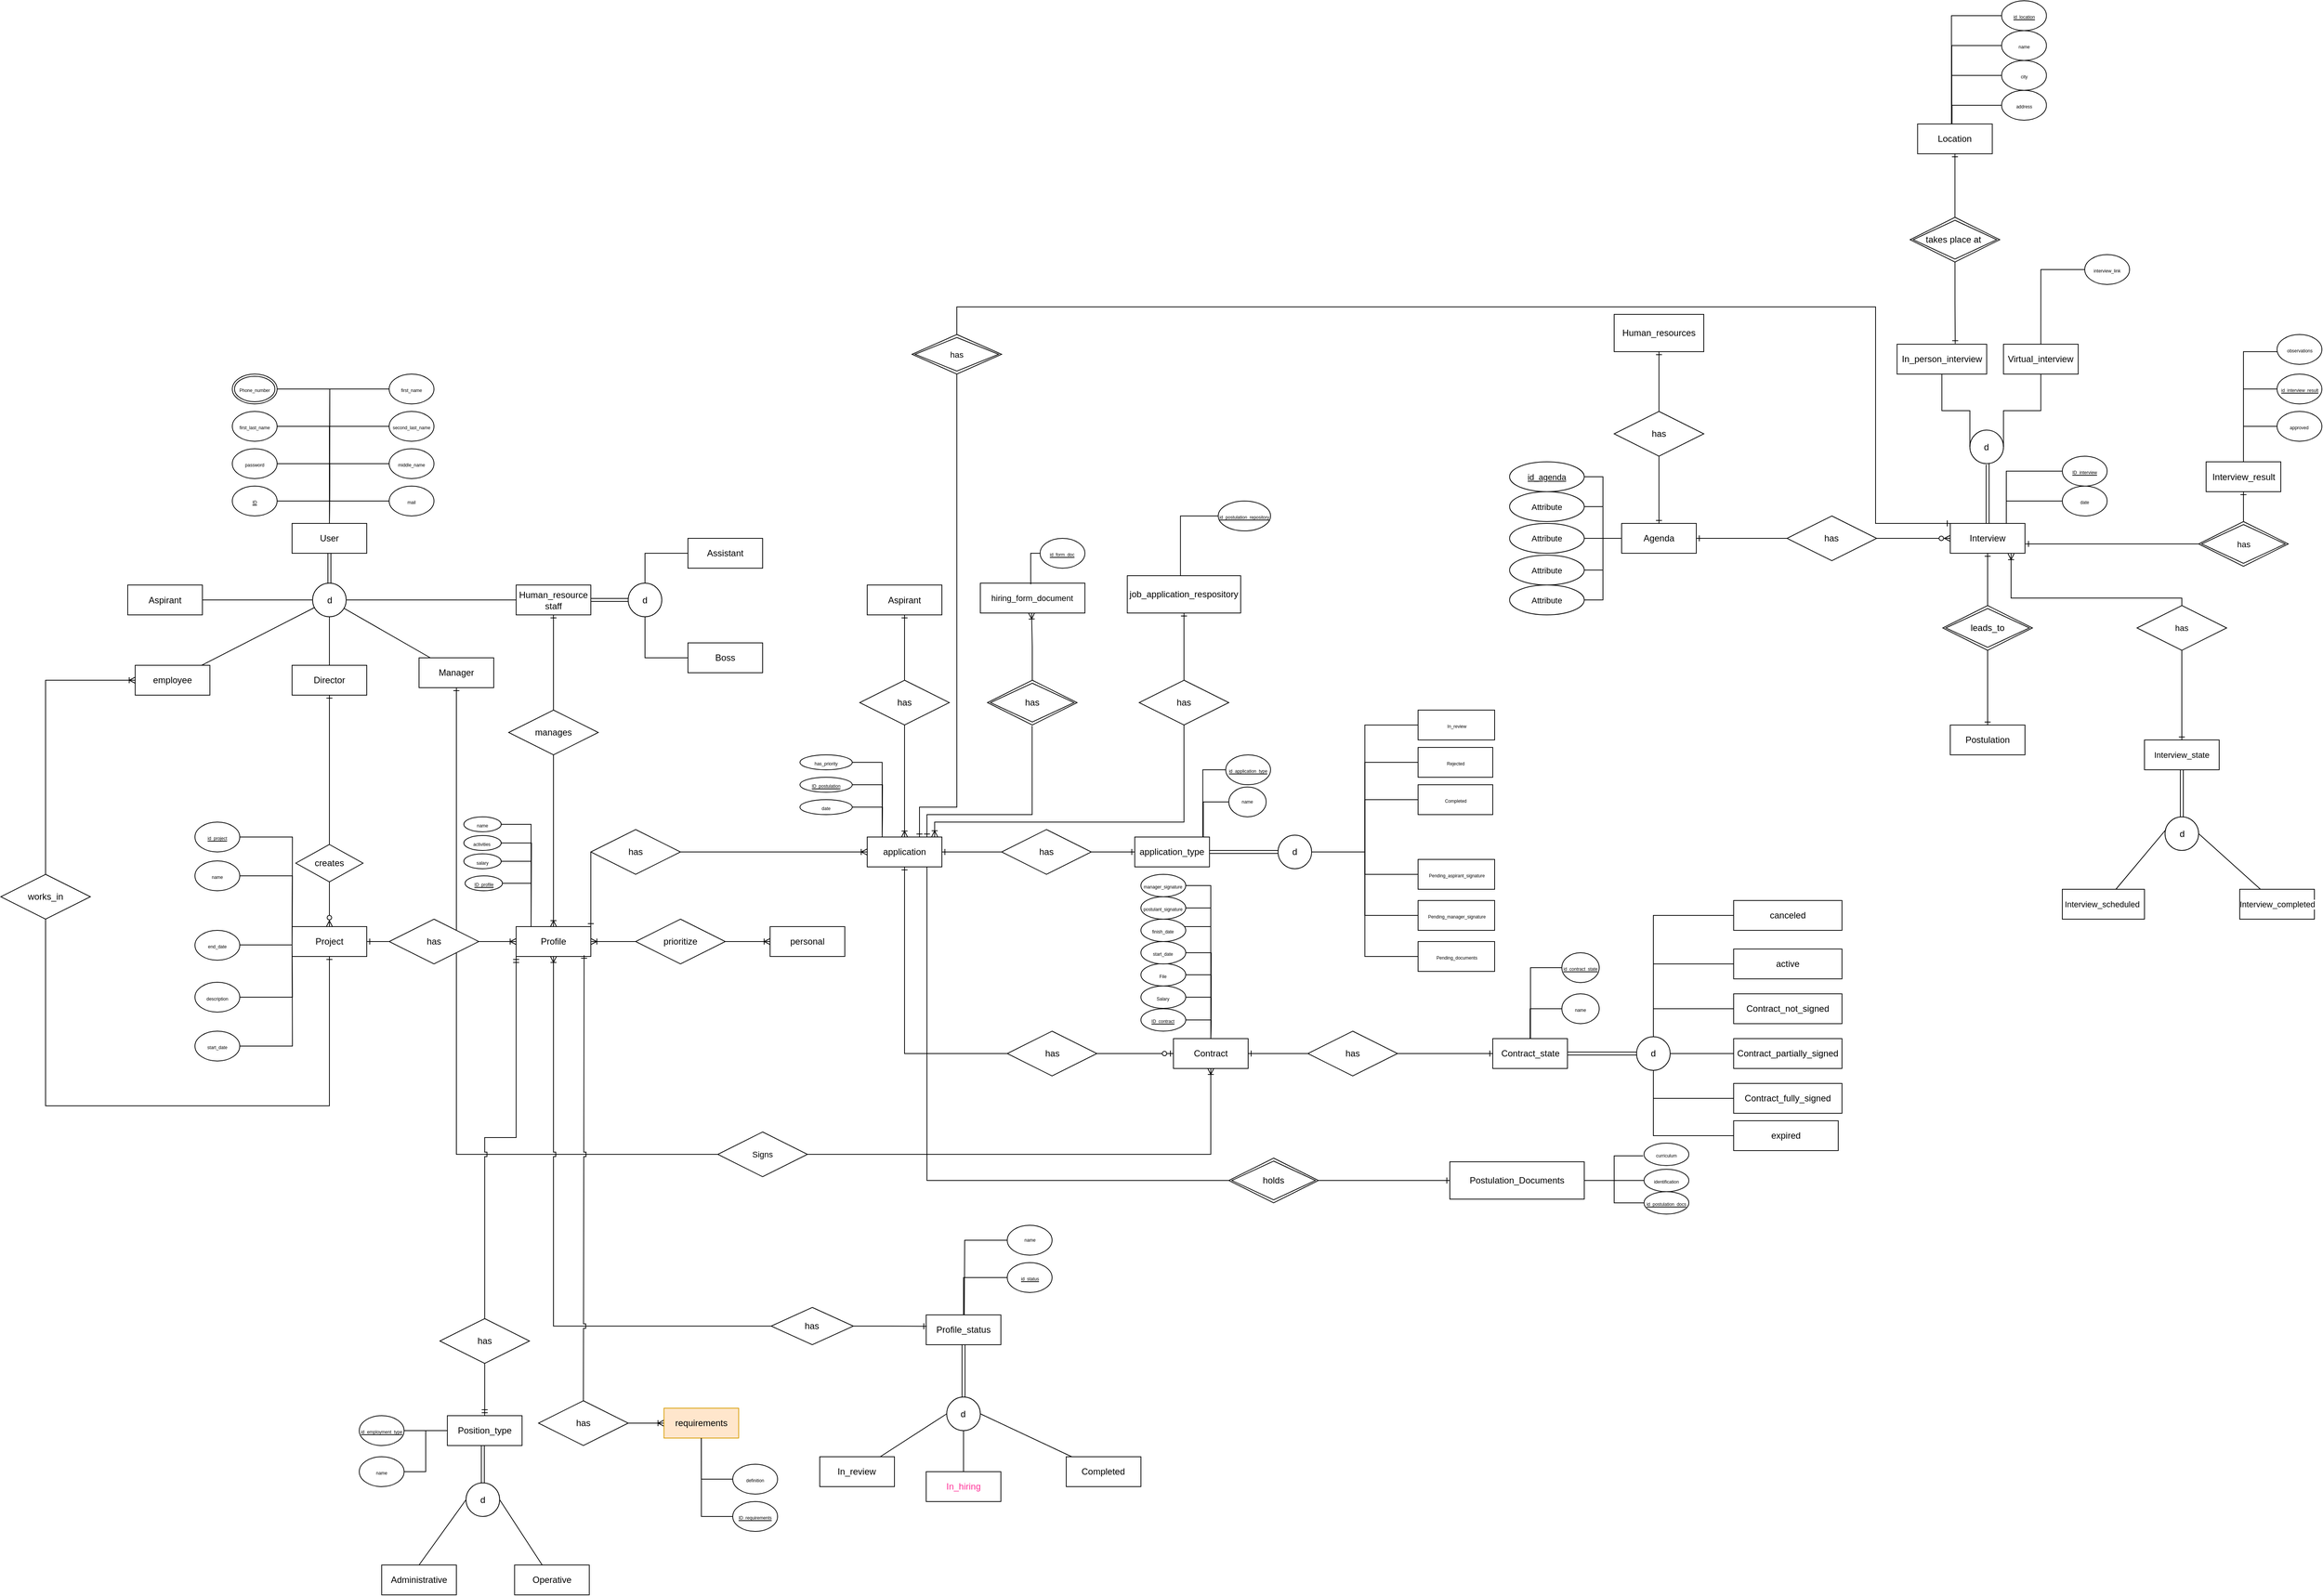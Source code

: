 <mxfile version="26.1.0">
  <diagram name="Page-1" id="ad52d381-51e7-2e0d-a935-2d0ddd2fd229">
    <mxGraphModel dx="4080" dy="3570" grid="1" gridSize="10" guides="1" tooltips="1" connect="1" arrows="1" fold="1" page="1" pageScale="1" pageWidth="1100" pageHeight="850" background="none" math="0" shadow="0">
      <root>
        <mxCell id="0" />
        <mxCell id="1" parent="0" />
        <mxCell id="rCfvvwF2RA5xIQDXdpEa-4" value="Project" style="whiteSpace=wrap;html=1;align=center;" parent="1" vertex="1">
          <mxGeometry x="410" y="550" width="100" height="40" as="geometry" />
        </mxCell>
        <mxCell id="rCfvvwF2RA5xIQDXdpEa-8" style="edgeStyle=orthogonalEdgeStyle;rounded=0;orthogonalLoop=1;jettySize=auto;html=1;entryX=0.5;entryY=1;entryDx=0;entryDy=0;endArrow=ERone;endFill=0;" parent="1" source="rCfvvwF2RA5xIQDXdpEa-5" target="rCfvvwF2RA5xIQDXdpEa-19" edge="1">
          <mxGeometry relative="1" as="geometry">
            <mxPoint x="460" y="370" as="targetPoint" />
          </mxGeometry>
        </mxCell>
        <mxCell id="rCfvvwF2RA5xIQDXdpEa-9" style="edgeStyle=orthogonalEdgeStyle;rounded=0;orthogonalLoop=1;jettySize=auto;html=1;entryX=0.5;entryY=0;entryDx=0;entryDy=0;endArrow=ERzeroToMany;endFill=0;" parent="1" source="rCfvvwF2RA5xIQDXdpEa-5" target="rCfvvwF2RA5xIQDXdpEa-4" edge="1">
          <mxGeometry relative="1" as="geometry" />
        </mxCell>
        <mxCell id="rCfvvwF2RA5xIQDXdpEa-5" value="creates" style="shape=rhombus;perimeter=rhombusPerimeter;whiteSpace=wrap;html=1;align=center;" parent="1" vertex="1">
          <mxGeometry x="415" y="440" width="90" height="50" as="geometry" />
        </mxCell>
        <mxCell id="rCfvvwF2RA5xIQDXdpEa-16" value="User" style="whiteSpace=wrap;html=1;align=center;" parent="1" vertex="1">
          <mxGeometry x="410" y="10" width="100" height="40" as="geometry" />
        </mxCell>
        <mxCell id="rCfvvwF2RA5xIQDXdpEa-30" style="edgeStyle=orthogonalEdgeStyle;rounded=0;orthogonalLoop=1;jettySize=auto;html=1;entryX=0;entryY=0.5;entryDx=0;entryDy=0;endArrow=none;startFill=0;" parent="1" source="rCfvvwF2RA5xIQDXdpEa-17" target="rCfvvwF2RA5xIQDXdpEa-24" edge="1">
          <mxGeometry relative="1" as="geometry" />
        </mxCell>
        <mxCell id="rCfvvwF2RA5xIQDXdpEa-17" value="Aspirant" style="whiteSpace=wrap;html=1;align=center;" parent="1" vertex="1">
          <mxGeometry x="190" y="92.5" width="100" height="40" as="geometry" />
        </mxCell>
        <mxCell id="rCfvvwF2RA5xIQDXdpEa-32" style="edgeStyle=orthogonalEdgeStyle;rounded=0;orthogonalLoop=1;jettySize=auto;html=1;endArrow=none;startFill=0;" parent="1" source="rCfvvwF2RA5xIQDXdpEa-19" target="rCfvvwF2RA5xIQDXdpEa-24" edge="1">
          <mxGeometry relative="1" as="geometry" />
        </mxCell>
        <mxCell id="rCfvvwF2RA5xIQDXdpEa-19" value="Director" style="whiteSpace=wrap;html=1;align=center;" parent="1" vertex="1">
          <mxGeometry x="410" y="200" width="100" height="40" as="geometry" />
        </mxCell>
        <mxCell id="rCfvvwF2RA5xIQDXdpEa-34" style="edgeStyle=orthogonalEdgeStyle;rounded=0;orthogonalLoop=1;jettySize=auto;html=1;entryX=1;entryY=0.5;entryDx=0;entryDy=0;endArrow=none;startFill=0;" parent="1" source="rCfvvwF2RA5xIQDXdpEa-20" target="rCfvvwF2RA5xIQDXdpEa-24" edge="1">
          <mxGeometry relative="1" as="geometry" />
        </mxCell>
        <mxCell id="rCfvvwF2RA5xIQDXdpEa-37" style="edgeStyle=orthogonalEdgeStyle;rounded=0;orthogonalLoop=1;jettySize=auto;html=1;entryX=0;entryY=0.5;entryDx=0;entryDy=0;shape=link;" parent="1" source="rCfvvwF2RA5xIQDXdpEa-20" target="rCfvvwF2RA5xIQDXdpEa-36" edge="1">
          <mxGeometry relative="1" as="geometry" />
        </mxCell>
        <mxCell id="rCfvvwF2RA5xIQDXdpEa-20" value="Human_resource staff" style="whiteSpace=wrap;html=1;align=center;" parent="1" vertex="1">
          <mxGeometry x="710" y="92.5" width="100" height="40" as="geometry" />
        </mxCell>
        <mxCell id="rCfvvwF2RA5xIQDXdpEa-355" style="edgeStyle=orthogonalEdgeStyle;shape=connector;rounded=0;orthogonalLoop=1;jettySize=auto;html=1;entryX=0;entryY=0.5;entryDx=0;entryDy=0;strokeColor=default;align=center;verticalAlign=middle;fontFamily=Helvetica;fontSize=11;fontColor=default;labelBackgroundColor=default;endArrow=none;endFill=0;startFill=0;startArrow=ERone;" parent="1" source="rCfvvwF2RA5xIQDXdpEa-21" target="rCfvvwF2RA5xIQDXdpEa-354" edge="1">
          <mxGeometry relative="1" as="geometry">
            <Array as="points">
              <mxPoint x="630" y="855" />
            </Array>
          </mxGeometry>
        </mxCell>
        <mxCell id="rCfvvwF2RA5xIQDXdpEa-21" value="Manager" style="whiteSpace=wrap;html=1;align=center;" parent="1" vertex="1">
          <mxGeometry x="580" y="190" width="100" height="40" as="geometry" />
        </mxCell>
        <mxCell id="rCfvvwF2RA5xIQDXdpEa-38" style="edgeStyle=orthogonalEdgeStyle;rounded=0;orthogonalLoop=1;jettySize=auto;html=1;entryX=0.5;entryY=0;entryDx=0;entryDy=0;endArrow=none;startFill=0;" parent="1" source="rCfvvwF2RA5xIQDXdpEa-22" target="rCfvvwF2RA5xIQDXdpEa-36" edge="1">
          <mxGeometry relative="1" as="geometry" />
        </mxCell>
        <mxCell id="rCfvvwF2RA5xIQDXdpEa-22" value="Assistant" style="whiteSpace=wrap;html=1;align=center;" parent="1" vertex="1">
          <mxGeometry x="940" y="30" width="100" height="40" as="geometry" />
        </mxCell>
        <mxCell id="rCfvvwF2RA5xIQDXdpEa-39" style="edgeStyle=orthogonalEdgeStyle;rounded=0;orthogonalLoop=1;jettySize=auto;html=1;entryX=0.5;entryY=1;entryDx=0;entryDy=0;endArrow=none;startFill=0;" parent="1" source="rCfvvwF2RA5xIQDXdpEa-23" target="rCfvvwF2RA5xIQDXdpEa-36" edge="1">
          <mxGeometry relative="1" as="geometry" />
        </mxCell>
        <mxCell id="rCfvvwF2RA5xIQDXdpEa-23" value="Boss" style="whiteSpace=wrap;html=1;align=center;" parent="1" vertex="1">
          <mxGeometry x="940" y="170" width="100" height="40" as="geometry" />
        </mxCell>
        <mxCell id="rCfvvwF2RA5xIQDXdpEa-27" style="edgeStyle=orthogonalEdgeStyle;rounded=0;orthogonalLoop=1;jettySize=auto;html=1;entryX=0.5;entryY=1;entryDx=0;entryDy=0;endArrow=none;startFill=0;shape=link;" parent="1" source="rCfvvwF2RA5xIQDXdpEa-24" target="rCfvvwF2RA5xIQDXdpEa-16" edge="1">
          <mxGeometry relative="1" as="geometry">
            <Array as="points">
              <mxPoint x="460" y="80" />
              <mxPoint x="460" y="80" />
            </Array>
          </mxGeometry>
        </mxCell>
        <mxCell id="rCfvvwF2RA5xIQDXdpEa-24" value="d" style="ellipse;whiteSpace=wrap;html=1;aspect=fixed;" parent="1" vertex="1">
          <mxGeometry x="437.5" y="90" width="45" height="45" as="geometry" />
        </mxCell>
        <mxCell id="rCfvvwF2RA5xIQDXdpEa-35" style="rounded=0;orthogonalLoop=1;jettySize=auto;html=1;endArrow=none;startFill=0;" parent="1" source="rCfvvwF2RA5xIQDXdpEa-21" target="rCfvvwF2RA5xIQDXdpEa-24" edge="1">
          <mxGeometry relative="1" as="geometry" />
        </mxCell>
        <mxCell id="rCfvvwF2RA5xIQDXdpEa-36" value="d" style="ellipse;whiteSpace=wrap;html=1;aspect=fixed;" parent="1" vertex="1">
          <mxGeometry x="860" y="90" width="45" height="45" as="geometry" />
        </mxCell>
        <mxCell id="bTvpZojY_yCW6itiRGlr-42" style="edgeStyle=orthogonalEdgeStyle;rounded=0;orthogonalLoop=1;jettySize=auto;html=1;entryX=0.5;entryY=0;entryDx=0;entryDy=0;endArrow=none;startFill=0;" parent="1" source="rCfvvwF2RA5xIQDXdpEa-40" target="rCfvvwF2RA5xIQDXdpEa-16" edge="1">
          <mxGeometry relative="1" as="geometry" />
        </mxCell>
        <mxCell id="rCfvvwF2RA5xIQDXdpEa-40" value="&lt;u&gt;&lt;font style=&quot;font-size: 6px;&quot;&gt;ID&lt;/font&gt;&lt;/u&gt;" style="ellipse;whiteSpace=wrap;html=1;align=center;" parent="1" vertex="1">
          <mxGeometry x="330" y="-40" width="60" height="40" as="geometry" />
        </mxCell>
        <mxCell id="bTvpZojY_yCW6itiRGlr-50" style="edgeStyle=orthogonalEdgeStyle;rounded=0;orthogonalLoop=1;jettySize=auto;html=1;endArrow=none;startFill=0;" parent="1" source="rCfvvwF2RA5xIQDXdpEa-42" edge="1">
          <mxGeometry relative="1" as="geometry">
            <mxPoint x="460" y="10" as="targetPoint" />
          </mxGeometry>
        </mxCell>
        <mxCell id="rCfvvwF2RA5xIQDXdpEa-42" value="&lt;font style=&quot;font-size: 6px;&quot;&gt;first_name&lt;/font&gt;" style="ellipse;whiteSpace=wrap;html=1;align=center;" parent="1" vertex="1">
          <mxGeometry x="540" y="-190" width="60" height="40" as="geometry" />
        </mxCell>
        <mxCell id="bTvpZojY_yCW6itiRGlr-49" style="edgeStyle=orthogonalEdgeStyle;rounded=0;orthogonalLoop=1;jettySize=auto;html=1;endArrow=none;startFill=0;" parent="1" source="rCfvvwF2RA5xIQDXdpEa-43" edge="1">
          <mxGeometry relative="1" as="geometry">
            <mxPoint x="460" y="10" as="targetPoint" />
          </mxGeometry>
        </mxCell>
        <mxCell id="rCfvvwF2RA5xIQDXdpEa-43" value="&lt;font style=&quot;font-size: 6px;&quot;&gt;Phone_number&lt;/font&gt;" style="ellipse;shape=doubleEllipse;margin=3;whiteSpace=wrap;html=1;align=center;" parent="1" vertex="1">
          <mxGeometry x="330" y="-190" width="60" height="40" as="geometry" />
        </mxCell>
        <mxCell id="bTvpZojY_yCW6itiRGlr-46" style="edgeStyle=orthogonalEdgeStyle;rounded=0;orthogonalLoop=1;jettySize=auto;html=1;endArrow=none;startFill=0;" parent="1" source="rCfvvwF2RA5xIQDXdpEa-44" edge="1">
          <mxGeometry relative="1" as="geometry">
            <mxPoint x="460" y="10" as="targetPoint" />
          </mxGeometry>
        </mxCell>
        <mxCell id="rCfvvwF2RA5xIQDXdpEa-44" value="&lt;font style=&quot;font-size: 6px;&quot;&gt;middle_name&lt;/font&gt;" style="ellipse;whiteSpace=wrap;html=1;align=center;" parent="1" vertex="1">
          <mxGeometry x="540" y="-90" width="60" height="40" as="geometry" />
        </mxCell>
        <mxCell id="bTvpZojY_yCW6itiRGlr-47" style="edgeStyle=orthogonalEdgeStyle;rounded=0;orthogonalLoop=1;jettySize=auto;html=1;entryX=0.5;entryY=0;entryDx=0;entryDy=0;endArrow=none;startFill=0;" parent="1" source="rCfvvwF2RA5xIQDXdpEa-45" target="rCfvvwF2RA5xIQDXdpEa-16" edge="1">
          <mxGeometry relative="1" as="geometry" />
        </mxCell>
        <mxCell id="rCfvvwF2RA5xIQDXdpEa-45" value="&lt;font style=&quot;font-size: 6px;&quot;&gt;first_last_name&lt;/font&gt;" style="ellipse;whiteSpace=wrap;html=1;align=center;" parent="1" vertex="1">
          <mxGeometry x="330" y="-140" width="60" height="40" as="geometry" />
        </mxCell>
        <mxCell id="bTvpZojY_yCW6itiRGlr-48" style="edgeStyle=orthogonalEdgeStyle;rounded=0;orthogonalLoop=1;jettySize=auto;html=1;endArrow=none;startFill=0;" parent="1" source="rCfvvwF2RA5xIQDXdpEa-46" target="rCfvvwF2RA5xIQDXdpEa-16" edge="1">
          <mxGeometry relative="1" as="geometry" />
        </mxCell>
        <mxCell id="rCfvvwF2RA5xIQDXdpEa-46" value="&lt;font style=&quot;font-size: 6px;&quot;&gt;second_last_name&lt;/font&gt;" style="ellipse;whiteSpace=wrap;html=1;align=center;" parent="1" vertex="1">
          <mxGeometry x="540" y="-140" width="60" height="40" as="geometry" />
        </mxCell>
        <mxCell id="bTvpZojY_yCW6itiRGlr-45" style="edgeStyle=orthogonalEdgeStyle;rounded=0;orthogonalLoop=1;jettySize=auto;html=1;endArrow=none;startFill=0;" parent="1" source="rCfvvwF2RA5xIQDXdpEa-47" edge="1">
          <mxGeometry relative="1" as="geometry">
            <mxPoint x="460" y="10" as="targetPoint" />
          </mxGeometry>
        </mxCell>
        <mxCell id="rCfvvwF2RA5xIQDXdpEa-47" value="&lt;font style=&quot;font-size: 6px;&quot;&gt;password&lt;/font&gt;" style="ellipse;whiteSpace=wrap;html=1;align=center;" parent="1" vertex="1">
          <mxGeometry x="330" y="-90" width="60" height="40" as="geometry" />
        </mxCell>
        <mxCell id="bTvpZojY_yCW6itiRGlr-43" style="edgeStyle=orthogonalEdgeStyle;rounded=0;orthogonalLoop=1;jettySize=auto;html=1;entryX=0.5;entryY=0;entryDx=0;entryDy=0;endArrow=none;startFill=0;" parent="1" source="rCfvvwF2RA5xIQDXdpEa-48" target="rCfvvwF2RA5xIQDXdpEa-16" edge="1">
          <mxGeometry relative="1" as="geometry" />
        </mxCell>
        <mxCell id="rCfvvwF2RA5xIQDXdpEa-48" value="&lt;font style=&quot;font-size: 6px;&quot;&gt;mail&lt;/font&gt;" style="ellipse;whiteSpace=wrap;html=1;align=center;" parent="1" vertex="1">
          <mxGeometry x="540" y="-40" width="60" height="40" as="geometry" />
        </mxCell>
        <mxCell id="rCfvvwF2RA5xIQDXdpEa-340" style="edgeStyle=orthogonalEdgeStyle;shape=connector;rounded=0;orthogonalLoop=1;jettySize=auto;html=1;entryX=0;entryY=0.5;entryDx=0;entryDy=0;strokeColor=default;align=center;verticalAlign=middle;fontFamily=Helvetica;fontSize=11;fontColor=default;labelBackgroundColor=default;endArrow=none;endFill=0;startFill=0;" parent="1" source="rCfvvwF2RA5xIQDXdpEa-60" edge="1">
          <mxGeometry relative="1" as="geometry">
            <mxPoint x="410" y="574.5" as="targetPoint" />
          </mxGeometry>
        </mxCell>
        <mxCell id="rCfvvwF2RA5xIQDXdpEa-60" value="&lt;u&gt;&lt;font style=&quot;font-size: 6px;&quot;&gt;id_project&lt;/font&gt;&lt;/u&gt;" style="ellipse;whiteSpace=wrap;html=1;align=center;" parent="1" vertex="1">
          <mxGeometry x="280" y="410" width="60" height="40" as="geometry" />
        </mxCell>
        <mxCell id="rCfvvwF2RA5xIQDXdpEa-341" style="edgeStyle=orthogonalEdgeStyle;shape=connector;rounded=0;orthogonalLoop=1;jettySize=auto;html=1;entryX=0;entryY=0.5;entryDx=0;entryDy=0;strokeColor=default;align=center;verticalAlign=middle;fontFamily=Helvetica;fontSize=11;fontColor=default;labelBackgroundColor=default;endArrow=none;endFill=0;startFill=0;" parent="1" source="rCfvvwF2RA5xIQDXdpEa-61" edge="1">
          <mxGeometry relative="1" as="geometry">
            <mxPoint x="410" y="574.5" as="targetPoint" />
          </mxGeometry>
        </mxCell>
        <mxCell id="rCfvvwF2RA5xIQDXdpEa-61" value="&lt;font style=&quot;font-size: 6px;&quot;&gt;name&lt;/font&gt;" style="ellipse;whiteSpace=wrap;html=1;align=center;" parent="1" vertex="1">
          <mxGeometry x="280" y="462" width="60" height="40" as="geometry" />
        </mxCell>
        <mxCell id="rCfvvwF2RA5xIQDXdpEa-343" style="edgeStyle=orthogonalEdgeStyle;shape=connector;rounded=0;orthogonalLoop=1;jettySize=auto;html=1;entryX=0;entryY=0.5;entryDx=0;entryDy=0;strokeColor=default;align=center;verticalAlign=middle;fontFamily=Helvetica;fontSize=11;fontColor=default;labelBackgroundColor=default;endArrow=none;endFill=0;startFill=0;" parent="1" source="rCfvvwF2RA5xIQDXdpEa-62" edge="1">
          <mxGeometry relative="1" as="geometry">
            <mxPoint x="410" y="574.5" as="targetPoint" />
          </mxGeometry>
        </mxCell>
        <mxCell id="rCfvvwF2RA5xIQDXdpEa-62" value="&lt;font style=&quot;font-size: 6px;&quot;&gt;description&lt;/font&gt;" style="ellipse;whiteSpace=wrap;html=1;align=center;" parent="1" vertex="1">
          <mxGeometry x="280" y="624.5" width="60" height="40" as="geometry" />
        </mxCell>
        <mxCell id="rCfvvwF2RA5xIQDXdpEa-344" style="edgeStyle=orthogonalEdgeStyle;shape=connector;rounded=0;orthogonalLoop=1;jettySize=auto;html=1;entryX=0;entryY=0.5;entryDx=0;entryDy=0;strokeColor=default;align=center;verticalAlign=middle;fontFamily=Helvetica;fontSize=11;fontColor=default;labelBackgroundColor=default;endArrow=none;endFill=0;startFill=0;" parent="1" source="rCfvvwF2RA5xIQDXdpEa-63" edge="1">
          <mxGeometry relative="1" as="geometry">
            <mxPoint x="410" y="574.5" as="targetPoint" />
          </mxGeometry>
        </mxCell>
        <mxCell id="rCfvvwF2RA5xIQDXdpEa-63" value="&lt;font style=&quot;font-size: 6px;&quot;&gt;start_date&lt;/font&gt;" style="ellipse;whiteSpace=wrap;html=1;align=center;" parent="1" vertex="1">
          <mxGeometry x="280" y="690" width="60" height="40" as="geometry" />
        </mxCell>
        <mxCell id="rCfvvwF2RA5xIQDXdpEa-342" style="edgeStyle=orthogonalEdgeStyle;shape=connector;rounded=0;orthogonalLoop=1;jettySize=auto;html=1;strokeColor=default;align=center;verticalAlign=middle;fontFamily=Helvetica;fontSize=11;fontColor=default;labelBackgroundColor=default;endArrow=none;endFill=0;startFill=0;" parent="1" source="rCfvvwF2RA5xIQDXdpEa-64" edge="1">
          <mxGeometry relative="1" as="geometry">
            <mxPoint x="410" y="574.5" as="targetPoint" />
          </mxGeometry>
        </mxCell>
        <mxCell id="rCfvvwF2RA5xIQDXdpEa-64" value="&lt;font style=&quot;font-size: 6px;&quot;&gt;end_date&lt;/font&gt;" style="ellipse;whiteSpace=wrap;html=1;align=center;" parent="1" vertex="1">
          <mxGeometry x="280" y="555" width="60" height="40" as="geometry" />
        </mxCell>
        <mxCell id="rCfvvwF2RA5xIQDXdpEa-72" value="Profile" style="whiteSpace=wrap;html=1;align=center;" parent="1" vertex="1">
          <mxGeometry x="710" y="550" width="100" height="40" as="geometry" />
        </mxCell>
        <mxCell id="rCfvvwF2RA5xIQDXdpEa-75" style="edgeStyle=orthogonalEdgeStyle;rounded=0;orthogonalLoop=1;jettySize=auto;html=1;entryX=1;entryY=0.5;entryDx=0;entryDy=0;endArrow=ERone;endFill=0;" parent="1" source="rCfvvwF2RA5xIQDXdpEa-73" target="rCfvvwF2RA5xIQDXdpEa-4" edge="1">
          <mxGeometry relative="1" as="geometry" />
        </mxCell>
        <mxCell id="rCfvvwF2RA5xIQDXdpEa-76" style="edgeStyle=orthogonalEdgeStyle;rounded=0;orthogonalLoop=1;jettySize=auto;html=1;entryX=0;entryY=0.5;entryDx=0;entryDy=0;endArrow=ERoneToMany;endFill=0;" parent="1" source="rCfvvwF2RA5xIQDXdpEa-73" target="rCfvvwF2RA5xIQDXdpEa-72" edge="1">
          <mxGeometry relative="1" as="geometry" />
        </mxCell>
        <mxCell id="rCfvvwF2RA5xIQDXdpEa-73" value="has" style="shape=rhombus;perimeter=rhombusPerimeter;whiteSpace=wrap;html=1;align=center;" parent="1" vertex="1">
          <mxGeometry x="540" y="540" width="120" height="60" as="geometry" />
        </mxCell>
        <mxCell id="rCfvvwF2RA5xIQDXdpEa-79" value="&lt;font style=&quot;font-size: 6px;&quot;&gt;salary&lt;/font&gt;" style="ellipse;whiteSpace=wrap;html=1;align=center;" parent="1" vertex="1">
          <mxGeometry x="640" y="452.5" width="50" height="20" as="geometry" />
        </mxCell>
        <mxCell id="bTvpZojY_yCW6itiRGlr-27" style="edgeStyle=orthogonalEdgeStyle;rounded=0;orthogonalLoop=1;jettySize=auto;html=1;endArrow=none;startFill=0;" parent="1" source="rCfvvwF2RA5xIQDXdpEa-80" edge="1">
          <mxGeometry relative="1" as="geometry">
            <mxPoint x="730" y="550" as="targetPoint" />
            <Array as="points">
              <mxPoint x="730" y="492" />
            </Array>
          </mxGeometry>
        </mxCell>
        <mxCell id="rCfvvwF2RA5xIQDXdpEa-80" value="&lt;u&gt;&lt;font style=&quot;font-size: 6px;&quot;&gt;ID_profile&lt;/font&gt;&lt;/u&gt;" style="ellipse;whiteSpace=wrap;html=1;align=center;" parent="1" vertex="1">
          <mxGeometry x="641.66" y="482" width="50" height="20" as="geometry" />
        </mxCell>
        <mxCell id="rCfvvwF2RA5xIQDXdpEa-82" value="&lt;font style=&quot;font-size: 6px;&quot;&gt;name&lt;/font&gt;" style="ellipse;whiteSpace=wrap;html=1;align=center;" parent="1" vertex="1">
          <mxGeometry x="640" y="403" width="50" height="20" as="geometry" />
        </mxCell>
        <mxCell id="rCfvvwF2RA5xIQDXdpEa-86" value="&lt;font style=&quot;font-size: 6px;&quot;&gt;activities&amp;nbsp;&lt;/font&gt;" style="ellipse;whiteSpace=wrap;html=1;align=center;" parent="1" vertex="1">
          <mxGeometry x="640" y="428" width="50" height="20" as="geometry" />
        </mxCell>
        <mxCell id="rCfvvwF2RA5xIQDXdpEa-91" value="Profile_status" style="whiteSpace=wrap;html=1;align=center;" parent="1" vertex="1">
          <mxGeometry x="1258.96" y="1070" width="100" height="40" as="geometry" />
        </mxCell>
        <mxCell id="rCfvvwF2RA5xIQDXdpEa-92" value="personal" style="whiteSpace=wrap;html=1;align=center;" parent="1" vertex="1">
          <mxGeometry x="1050" y="550" width="100" height="40" as="geometry" />
        </mxCell>
        <mxCell id="rCfvvwF2RA5xIQDXdpEa-100" style="edgeStyle=orthogonalEdgeStyle;rounded=0;orthogonalLoop=1;jettySize=auto;html=1;entryX=0.5;entryY=1;entryDx=0;entryDy=0;endArrow=ERone;endFill=0;" parent="1" source="rCfvvwF2RA5xIQDXdpEa-98" target="rCfvvwF2RA5xIQDXdpEa-20" edge="1">
          <mxGeometry relative="1" as="geometry" />
        </mxCell>
        <mxCell id="rCfvvwF2RA5xIQDXdpEa-101" style="edgeStyle=orthogonalEdgeStyle;rounded=0;orthogonalLoop=1;jettySize=auto;html=1;endArrow=ERoneToMany;endFill=0;" parent="1" source="rCfvvwF2RA5xIQDXdpEa-98" target="rCfvvwF2RA5xIQDXdpEa-72" edge="1">
          <mxGeometry relative="1" as="geometry" />
        </mxCell>
        <mxCell id="rCfvvwF2RA5xIQDXdpEa-98" value="manages" style="shape=rhombus;perimeter=rhombusPerimeter;whiteSpace=wrap;html=1;align=center;" parent="1" vertex="1">
          <mxGeometry x="700" y="260" width="120" height="60" as="geometry" />
        </mxCell>
        <mxCell id="rCfvvwF2RA5xIQDXdpEa-103" style="rounded=0;orthogonalLoop=1;jettySize=auto;html=1;endArrow=none;startFill=0;" parent="1" source="rCfvvwF2RA5xIQDXdpEa-102" target="rCfvvwF2RA5xIQDXdpEa-24" edge="1">
          <mxGeometry relative="1" as="geometry" />
        </mxCell>
        <mxCell id="rCfvvwF2RA5xIQDXdpEa-102" value="employee" style="whiteSpace=wrap;html=1;align=center;" parent="1" vertex="1">
          <mxGeometry x="200" y="200" width="100" height="40" as="geometry" />
        </mxCell>
        <mxCell id="rCfvvwF2RA5xIQDXdpEa-106" style="edgeStyle=orthogonalEdgeStyle;rounded=0;orthogonalLoop=1;jettySize=auto;html=1;endArrow=ERoneToMany;endFill=0;" parent="1" source="rCfvvwF2RA5xIQDXdpEa-105" target="rCfvvwF2RA5xIQDXdpEa-72" edge="1">
          <mxGeometry relative="1" as="geometry" />
        </mxCell>
        <mxCell id="rCfvvwF2RA5xIQDXdpEa-108" style="edgeStyle=orthogonalEdgeStyle;rounded=0;orthogonalLoop=1;jettySize=auto;html=1;entryX=0;entryY=0.5;entryDx=0;entryDy=0;endArrow=ERoneToMany;endFill=0;" parent="1" source="rCfvvwF2RA5xIQDXdpEa-105" target="rCfvvwF2RA5xIQDXdpEa-92" edge="1">
          <mxGeometry relative="1" as="geometry" />
        </mxCell>
        <mxCell id="rCfvvwF2RA5xIQDXdpEa-105" value="prioritize" style="shape=rhombus;perimeter=rhombusPerimeter;whiteSpace=wrap;html=1;align=center;" parent="1" vertex="1">
          <mxGeometry x="870" y="540" width="120" height="60" as="geometry" />
        </mxCell>
        <mxCell id="rCfvvwF2RA5xIQDXdpEa-112" value="" style="edgeStyle=orthogonalEdgeStyle;rounded=0;orthogonalLoop=1;jettySize=auto;html=1;entryX=0.5;entryY=1;entryDx=0;entryDy=0;endArrow=ERoneToMany;endFill=0;jumpStyle=sharp;" parent="1" source="rCfvvwF2RA5xIQDXdpEa-110" target="rCfvvwF2RA5xIQDXdpEa-72" edge="1">
          <mxGeometry relative="1" as="geometry" />
        </mxCell>
        <mxCell id="rCfvvwF2RA5xIQDXdpEa-110" value="has" style="shape=rhombus;perimeter=rhombusPerimeter;whiteSpace=wrap;html=1;align=center;" parent="1" vertex="1">
          <mxGeometry x="1051.46" y="1060" width="110" height="50" as="geometry" />
        </mxCell>
        <mxCell id="rCfvvwF2RA5xIQDXdpEa-113" style="edgeStyle=orthogonalEdgeStyle;rounded=0;orthogonalLoop=1;jettySize=auto;html=1;entryX=0.008;entryY=0.382;entryDx=0;entryDy=0;entryPerimeter=0;endArrow=ERone;endFill=0;" parent="1" source="rCfvvwF2RA5xIQDXdpEa-110" target="rCfvvwF2RA5xIQDXdpEa-91" edge="1">
          <mxGeometry relative="1" as="geometry" />
        </mxCell>
        <mxCell id="rCfvvwF2RA5xIQDXdpEa-117" style="edgeStyle=orthogonalEdgeStyle;rounded=0;orthogonalLoop=1;jettySize=auto;html=1;entryX=0.5;entryY=1;entryDx=0;entryDy=0;shape=link;" parent="1" source="rCfvvwF2RA5xIQDXdpEa-114" target="rCfvvwF2RA5xIQDXdpEa-91" edge="1">
          <mxGeometry relative="1" as="geometry" />
        </mxCell>
        <mxCell id="rCfvvwF2RA5xIQDXdpEa-114" value="d" style="ellipse;whiteSpace=wrap;html=1;aspect=fixed;" parent="1" vertex="1">
          <mxGeometry x="1286.46" y="1180" width="45" height="45" as="geometry" />
        </mxCell>
        <mxCell id="rCfvvwF2RA5xIQDXdpEa-121" style="rounded=0;orthogonalLoop=1;jettySize=auto;html=1;entryX=0;entryY=0.5;entryDx=0;entryDy=0;endArrow=none;startFill=0;" parent="1" source="rCfvvwF2RA5xIQDXdpEa-118" target="rCfvvwF2RA5xIQDXdpEa-114" edge="1">
          <mxGeometry relative="1" as="geometry" />
        </mxCell>
        <mxCell id="rCfvvwF2RA5xIQDXdpEa-118" value="In_review" style="whiteSpace=wrap;html=1;align=center;" parent="1" vertex="1">
          <mxGeometry x="1116.46" y="1260" width="100" height="40" as="geometry" />
        </mxCell>
        <mxCell id="rCfvvwF2RA5xIQDXdpEa-122" style="rounded=0;orthogonalLoop=1;jettySize=auto;html=1;entryX=0.5;entryY=1;entryDx=0;entryDy=0;endArrow=none;startFill=0;exitX=0.5;exitY=0;exitDx=0;exitDy=0;" parent="1" source="rCfvvwF2RA5xIQDXdpEa-119" target="rCfvvwF2RA5xIQDXdpEa-114" edge="1">
          <mxGeometry relative="1" as="geometry" />
        </mxCell>
        <mxCell id="rCfvvwF2RA5xIQDXdpEa-119" value="&lt;span style=&quot;color: rgb(255, 51, 153);&quot;&gt;In_hiring&lt;/span&gt;" style="whiteSpace=wrap;html=1;align=center;" parent="1" vertex="1">
          <mxGeometry x="1258.96" y="1280" width="100" height="40" as="geometry" />
        </mxCell>
        <mxCell id="rCfvvwF2RA5xIQDXdpEa-123" style="rounded=0;orthogonalLoop=1;jettySize=auto;html=1;entryX=1;entryY=0.5;entryDx=0;entryDy=0;endArrow=none;startFill=0;" parent="1" source="rCfvvwF2RA5xIQDXdpEa-120" target="rCfvvwF2RA5xIQDXdpEa-114" edge="1">
          <mxGeometry relative="1" as="geometry" />
        </mxCell>
        <mxCell id="rCfvvwF2RA5xIQDXdpEa-120" value="Completed" style="whiteSpace=wrap;html=1;align=center;" parent="1" vertex="1">
          <mxGeometry x="1446.46" y="1260" width="100" height="40" as="geometry" />
        </mxCell>
        <mxCell id="bTvpZojY_yCW6itiRGlr-98" style="edgeStyle=orthogonalEdgeStyle;rounded=0;orthogonalLoop=1;jettySize=auto;html=1;entryX=1;entryY=0.5;entryDx=0;entryDy=0;endArrow=none;startFill=0;" parent="1" source="rCfvvwF2RA5xIQDXdpEa-124" target="bTvpZojY_yCW6itiRGlr-97" edge="1">
          <mxGeometry relative="1" as="geometry" />
        </mxCell>
        <mxCell id="rCfvvwF2RA5xIQDXdpEa-124" value="Position_type" style="whiteSpace=wrap;html=1;align=center;" parent="1" vertex="1">
          <mxGeometry x="617.91" y="1205" width="100" height="40" as="geometry" />
        </mxCell>
        <mxCell id="rCfvvwF2RA5xIQDXdpEa-131" style="rounded=0;orthogonalLoop=1;jettySize=auto;html=1;endArrow=ERmandOne;endFill=0;entryX=0;entryY=1;entryDx=0;entryDy=0;edgeStyle=elbowEdgeStyle;elbow=vertical;jumpStyle=sharp;" parent="1" source="rCfvvwF2RA5xIQDXdpEa-129" target="rCfvvwF2RA5xIQDXdpEa-72" edge="1">
          <mxGeometry relative="1" as="geometry" />
        </mxCell>
        <mxCell id="rCfvvwF2RA5xIQDXdpEa-133" style="edgeStyle=orthogonalEdgeStyle;rounded=0;orthogonalLoop=1;jettySize=auto;html=1;entryX=0.5;entryY=0;entryDx=0;entryDy=0;endArrow=ERmandOne;endFill=0;" parent="1" source="rCfvvwF2RA5xIQDXdpEa-129" target="rCfvvwF2RA5xIQDXdpEa-124" edge="1">
          <mxGeometry relative="1" as="geometry" />
        </mxCell>
        <mxCell id="rCfvvwF2RA5xIQDXdpEa-129" value="has" style="shape=rhombus;perimeter=rhombusPerimeter;whiteSpace=wrap;html=1;align=center;" parent="1" vertex="1">
          <mxGeometry x="607.91" y="1075" width="120" height="60" as="geometry" />
        </mxCell>
        <mxCell id="rCfvvwF2RA5xIQDXdpEa-134" value="d" style="ellipse;whiteSpace=wrap;html=1;aspect=fixed;" parent="1" vertex="1">
          <mxGeometry x="642.91" y="1295" width="45" height="45" as="geometry" />
        </mxCell>
        <mxCell id="rCfvvwF2RA5xIQDXdpEa-135" style="edgeStyle=orthogonalEdgeStyle;rounded=0;orthogonalLoop=1;jettySize=auto;html=1;entryX=0.475;entryY=1;entryDx=0;entryDy=0;entryPerimeter=0;shape=link;" parent="1" source="rCfvvwF2RA5xIQDXdpEa-134" target="rCfvvwF2RA5xIQDXdpEa-124" edge="1">
          <mxGeometry relative="1" as="geometry" />
        </mxCell>
        <mxCell id="rCfvvwF2RA5xIQDXdpEa-136" value="Administrative" style="whiteSpace=wrap;html=1;align=center;" parent="1" vertex="1">
          <mxGeometry x="530" y="1405" width="100" height="40" as="geometry" />
        </mxCell>
        <mxCell id="rCfvvwF2RA5xIQDXdpEa-139" style="rounded=0;orthogonalLoop=1;jettySize=auto;html=1;entryX=1;entryY=0.5;entryDx=0;entryDy=0;endArrow=none;startFill=0;" parent="1" source="rCfvvwF2RA5xIQDXdpEa-137" target="rCfvvwF2RA5xIQDXdpEa-134" edge="1">
          <mxGeometry relative="1" as="geometry" />
        </mxCell>
        <mxCell id="rCfvvwF2RA5xIQDXdpEa-137" value="Operative" style="whiteSpace=wrap;html=1;align=center;" parent="1" vertex="1">
          <mxGeometry x="707.91" y="1405" width="100" height="40" as="geometry" />
        </mxCell>
        <mxCell id="rCfvvwF2RA5xIQDXdpEa-138" style="rounded=0;orthogonalLoop=1;jettySize=auto;html=1;entryX=0;entryY=0.5;entryDx=0;entryDy=0;endArrow=none;startFill=0;exitX=0.5;exitY=0;exitDx=0;exitDy=0;" parent="1" source="rCfvvwF2RA5xIQDXdpEa-136" target="rCfvvwF2RA5xIQDXdpEa-134" edge="1">
          <mxGeometry relative="1" as="geometry">
            <mxPoint x="590.003" y="1405" as="sourcePoint" />
          </mxGeometry>
        </mxCell>
        <mxCell id="STVquSp7b8IfuuphVOc5-1" style="edgeStyle=orthogonalEdgeStyle;rounded=0;orthogonalLoop=1;jettySize=auto;html=1;entryX=0.5;entryY=0;entryDx=0;entryDy=0;endArrow=none;startFill=0;" parent="1" source="rCfvvwF2RA5xIQDXdpEa-141" target="rCfvvwF2RA5xIQDXdpEa-91" edge="1">
          <mxGeometry relative="1" as="geometry" />
        </mxCell>
        <mxCell id="rCfvvwF2RA5xIQDXdpEa-141" value="&lt;font style=&quot;font-size: 6px;&quot;&gt;id_status&lt;/font&gt;" style="ellipse;whiteSpace=wrap;html=1;align=center;fontStyle=4;" parent="1" vertex="1">
          <mxGeometry x="1367.5" y="1000" width="60" height="40" as="geometry" />
        </mxCell>
        <mxCell id="STVquSp7b8IfuuphVOc5-2" style="edgeStyle=orthogonalEdgeStyle;rounded=0;orthogonalLoop=1;jettySize=auto;html=1;endArrow=none;startFill=0;" parent="1" source="rCfvvwF2RA5xIQDXdpEa-144" edge="1">
          <mxGeometry relative="1" as="geometry">
            <mxPoint x="1310" y="1070" as="targetPoint" />
          </mxGeometry>
        </mxCell>
        <mxCell id="rCfvvwF2RA5xIQDXdpEa-144" value="name" style="ellipse;whiteSpace=wrap;html=1;align=center;fontSize=6;" parent="1" vertex="1">
          <mxGeometry x="1367.5" y="950" width="60" height="40" as="geometry" />
        </mxCell>
        <mxCell id="rCfvvwF2RA5xIQDXdpEa-151" style="rounded=0;orthogonalLoop=1;jettySize=auto;html=1;entryX=1;entryY=0.5;entryDx=0;entryDy=0;endArrow=none;startFill=0;endFill=0;startArrow=ERoneToMany;" parent="1" source="rCfvvwF2RA5xIQDXdpEa-147" target="rCfvvwF2RA5xIQDXdpEa-148" edge="1">
          <mxGeometry relative="1" as="geometry" />
        </mxCell>
        <mxCell id="rCfvvwF2RA5xIQDXdpEa-323" style="edgeStyle=orthogonalEdgeStyle;shape=connector;rounded=0;orthogonalLoop=1;jettySize=auto;html=1;entryX=0.5;entryY=1;entryDx=0;entryDy=0;strokeColor=default;align=center;verticalAlign=middle;fontFamily=Helvetica;fontSize=11;fontColor=default;labelBackgroundColor=default;endArrow=none;endFill=0;startFill=0;startArrow=ERone;" parent="1" source="rCfvvwF2RA5xIQDXdpEa-147" target="rCfvvwF2RA5xIQDXdpEa-334" edge="1">
          <mxGeometry relative="1" as="geometry">
            <mxPoint x="1500" y="-70.0" as="targetPoint" />
            <Array as="points">
              <mxPoint x="1250" y="390" />
              <mxPoint x="1300" y="390" />
              <mxPoint x="1300" y="-190" />
            </Array>
          </mxGeometry>
        </mxCell>
        <mxCell id="TDLEEHOBUeIX7FnE1oeR-5" style="edgeStyle=orthogonalEdgeStyle;rounded=0;orthogonalLoop=1;jettySize=auto;html=1;entryX=0;entryY=0.5;entryDx=0;entryDy=0;endArrow=none;startFill=0;jumpStyle=arc;" edge="1" parent="1" source="rCfvvwF2RA5xIQDXdpEa-147" target="TDLEEHOBUeIX7FnE1oeR-4">
          <mxGeometry relative="1" as="geometry">
            <Array as="points">
              <mxPoint x="1260" y="890" />
            </Array>
          </mxGeometry>
        </mxCell>
        <mxCell id="rCfvvwF2RA5xIQDXdpEa-147" value="application" style="whiteSpace=wrap;html=1;align=center;" parent="1" vertex="1">
          <mxGeometry x="1180" y="430" width="100" height="40" as="geometry" />
        </mxCell>
        <mxCell id="rCfvvwF2RA5xIQDXdpEa-150" style="rounded=0;orthogonalLoop=1;jettySize=auto;html=1;entryX=1;entryY=0;entryDx=0;entryDy=0;endArrow=ERone;startFill=0;exitX=0;exitY=0.5;exitDx=0;exitDy=0;endFill=0;" parent="1" source="rCfvvwF2RA5xIQDXdpEa-148" target="rCfvvwF2RA5xIQDXdpEa-72" edge="1">
          <mxGeometry relative="1" as="geometry" />
        </mxCell>
        <mxCell id="rCfvvwF2RA5xIQDXdpEa-148" value="has" style="shape=rhombus;perimeter=rhombusPerimeter;whiteSpace=wrap;html=1;align=center;" parent="1" vertex="1">
          <mxGeometry x="810" y="420" width="120" height="60" as="geometry" />
        </mxCell>
        <mxCell id="bTvpZojY_yCW6itiRGlr-30" style="edgeStyle=orthogonalEdgeStyle;rounded=0;orthogonalLoop=1;jettySize=auto;html=1;endArrow=none;startFill=0;" parent="1" source="rCfvvwF2RA5xIQDXdpEa-153" edge="1">
          <mxGeometry relative="1" as="geometry">
            <mxPoint x="1200" y="430" as="targetPoint" />
          </mxGeometry>
        </mxCell>
        <mxCell id="rCfvvwF2RA5xIQDXdpEa-153" value="&lt;font style=&quot;font-size: 6px;&quot;&gt;date&lt;/font&gt;" style="ellipse;whiteSpace=wrap;html=1;align=center;" parent="1" vertex="1">
          <mxGeometry x="1090" y="380" width="70" height="20" as="geometry" />
        </mxCell>
        <mxCell id="bTvpZojY_yCW6itiRGlr-29" style="edgeStyle=orthogonalEdgeStyle;rounded=0;orthogonalLoop=1;jettySize=auto;html=1;endArrow=none;startFill=0;" parent="1" source="rCfvvwF2RA5xIQDXdpEa-154" edge="1">
          <mxGeometry relative="1" as="geometry">
            <mxPoint x="1200" y="430" as="targetPoint" />
          </mxGeometry>
        </mxCell>
        <mxCell id="rCfvvwF2RA5xIQDXdpEa-154" value="&lt;font style=&quot;font-size: 6px;&quot;&gt;ID_postulation&lt;/font&gt;" style="ellipse;whiteSpace=wrap;html=1;align=center;fontStyle=4;" parent="1" vertex="1">
          <mxGeometry x="1090" y="350" width="70" height="20" as="geometry" />
        </mxCell>
        <mxCell id="rCfvvwF2RA5xIQDXdpEa-180" style="edgeStyle=orthogonalEdgeStyle;rounded=0;orthogonalLoop=1;jettySize=auto;html=1;entryX=1;entryY=0.5;entryDx=0;entryDy=0;shape=link;" parent="1" source="rCfvvwF2RA5xIQDXdpEa-160" target="rCfvvwF2RA5xIQDXdpEa-175" edge="1">
          <mxGeometry relative="1" as="geometry" />
        </mxCell>
        <mxCell id="rCfvvwF2RA5xIQDXdpEa-160" value="d" style="ellipse;whiteSpace=wrap;html=1;aspect=fixed;" parent="1" vertex="1">
          <mxGeometry x="1730" y="427.5" width="45" height="45" as="geometry" />
        </mxCell>
        <mxCell id="rCfvvwF2RA5xIQDXdpEa-346" style="edgeStyle=orthogonalEdgeStyle;shape=connector;rounded=0;orthogonalLoop=1;jettySize=auto;html=1;entryX=1;entryY=0.5;entryDx=0;entryDy=0;strokeColor=default;align=center;verticalAlign=middle;fontFamily=Helvetica;fontSize=11;fontColor=default;labelBackgroundColor=default;endArrow=none;endFill=0;startFill=0;" parent="1" source="rCfvvwF2RA5xIQDXdpEa-163" target="rCfvvwF2RA5xIQDXdpEa-160" edge="1">
          <mxGeometry relative="1" as="geometry" />
        </mxCell>
        <mxCell id="rCfvvwF2RA5xIQDXdpEa-163" value="&lt;font style=&quot;font-size: 6px;&quot;&gt;Rejected&lt;/font&gt;" style="whiteSpace=wrap;html=1;align=center;" parent="1" vertex="1">
          <mxGeometry x="1917.5" y="310" width="100" height="40" as="geometry" />
        </mxCell>
        <mxCell id="rCfvvwF2RA5xIQDXdpEa-350" style="edgeStyle=orthogonalEdgeStyle;shape=connector;rounded=0;orthogonalLoop=1;jettySize=auto;html=1;entryX=1;entryY=0.5;entryDx=0;entryDy=0;strokeColor=default;align=center;verticalAlign=middle;fontFamily=Helvetica;fontSize=11;fontColor=default;labelBackgroundColor=default;endArrow=none;endFill=0;startFill=0;" parent="1" source="rCfvvwF2RA5xIQDXdpEa-164" target="rCfvvwF2RA5xIQDXdpEa-160" edge="1">
          <mxGeometry relative="1" as="geometry" />
        </mxCell>
        <mxCell id="rCfvvwF2RA5xIQDXdpEa-164" value="&lt;font style=&quot;font-size: 6px;&quot;&gt;Pending_documents&lt;/font&gt;" style="whiteSpace=wrap;html=1;align=center;" parent="1" vertex="1">
          <mxGeometry x="1917.5" y="570" width="102.5" height="40" as="geometry" />
        </mxCell>
        <mxCell id="rCfvvwF2RA5xIQDXdpEa-345" style="edgeStyle=orthogonalEdgeStyle;shape=connector;rounded=0;orthogonalLoop=1;jettySize=auto;html=1;entryX=1;entryY=0.5;entryDx=0;entryDy=0;strokeColor=default;align=center;verticalAlign=middle;fontFamily=Helvetica;fontSize=11;fontColor=default;labelBackgroundColor=default;endArrow=none;endFill=0;startFill=0;" parent="1" source="rCfvvwF2RA5xIQDXdpEa-165" target="rCfvvwF2RA5xIQDXdpEa-160" edge="1">
          <mxGeometry relative="1" as="geometry" />
        </mxCell>
        <mxCell id="rCfvvwF2RA5xIQDXdpEa-165" value="&lt;font style=&quot;font-size: 6px;&quot;&gt;In_review&lt;/font&gt;" style="whiteSpace=wrap;html=1;align=center;" parent="1" vertex="1">
          <mxGeometry x="1917.5" y="260" width="102.5" height="40" as="geometry" />
        </mxCell>
        <mxCell id="rCfvvwF2RA5xIQDXdpEa-347" style="edgeStyle=orthogonalEdgeStyle;shape=connector;rounded=0;orthogonalLoop=1;jettySize=auto;html=1;entryX=1;entryY=0.5;entryDx=0;entryDy=0;strokeColor=default;align=center;verticalAlign=middle;fontFamily=Helvetica;fontSize=11;fontColor=default;labelBackgroundColor=default;endArrow=none;endFill=0;startFill=0;" parent="1" source="rCfvvwF2RA5xIQDXdpEa-169" target="rCfvvwF2RA5xIQDXdpEa-160" edge="1">
          <mxGeometry relative="1" as="geometry" />
        </mxCell>
        <mxCell id="rCfvvwF2RA5xIQDXdpEa-169" value="&lt;font style=&quot;font-size: 6px;&quot;&gt;Completed&lt;/font&gt;" style="whiteSpace=wrap;html=1;align=center;" parent="1" vertex="1">
          <mxGeometry x="1917.5" y="360" width="100" height="40" as="geometry" />
        </mxCell>
        <mxCell id="rCfvvwF2RA5xIQDXdpEa-352" style="edgeStyle=orthogonalEdgeStyle;shape=connector;rounded=0;orthogonalLoop=1;jettySize=auto;html=1;entryX=1;entryY=0.5;entryDx=0;entryDy=0;strokeColor=default;align=center;verticalAlign=middle;fontFamily=Helvetica;fontSize=11;fontColor=default;labelBackgroundColor=default;endArrow=none;endFill=0;startFill=0;" parent="1" source="rCfvvwF2RA5xIQDXdpEa-170" target="rCfvvwF2RA5xIQDXdpEa-160" edge="1">
          <mxGeometry relative="1" as="geometry" />
        </mxCell>
        <mxCell id="rCfvvwF2RA5xIQDXdpEa-170" value="&lt;font style=&quot;font-size: 6px;&quot;&gt;Pending_manager_signature&lt;/font&gt;" style="whiteSpace=wrap;html=1;align=center;" parent="1" vertex="1">
          <mxGeometry x="1917.5" y="515" width="102.5" height="40" as="geometry" />
        </mxCell>
        <mxCell id="rCfvvwF2RA5xIQDXdpEa-348" style="edgeStyle=orthogonalEdgeStyle;shape=connector;rounded=0;orthogonalLoop=1;jettySize=auto;html=1;entryX=1;entryY=0.5;entryDx=0;entryDy=0;strokeColor=default;align=center;verticalAlign=middle;fontFamily=Helvetica;fontSize=11;fontColor=default;labelBackgroundColor=default;endArrow=none;endFill=0;startFill=0;" parent="1" source="rCfvvwF2RA5xIQDXdpEa-171" target="rCfvvwF2RA5xIQDXdpEa-160" edge="1">
          <mxGeometry relative="1" as="geometry" />
        </mxCell>
        <mxCell id="rCfvvwF2RA5xIQDXdpEa-171" value="&lt;font style=&quot;font-size: 6px;&quot;&gt;Pending_aspirant_signature&lt;/font&gt;" style="whiteSpace=wrap;html=1;align=center;" parent="1" vertex="1">
          <mxGeometry x="1917.5" y="460" width="102.5" height="40" as="geometry" />
        </mxCell>
        <mxCell id="rCfvvwF2RA5xIQDXdpEa-175" value="application_type" style="whiteSpace=wrap;html=1;align=center;" parent="1" vertex="1">
          <mxGeometry x="1538.22" y="430" width="100" height="40" as="geometry" />
        </mxCell>
        <mxCell id="rCfvvwF2RA5xIQDXdpEa-178" style="edgeStyle=orthogonalEdgeStyle;rounded=0;orthogonalLoop=1;jettySize=auto;html=1;entryX=0;entryY=0.5;entryDx=0;entryDy=0;endArrow=ERone;endFill=0;" parent="1" source="rCfvvwF2RA5xIQDXdpEa-176" target="rCfvvwF2RA5xIQDXdpEa-175" edge="1">
          <mxGeometry relative="1" as="geometry" />
        </mxCell>
        <mxCell id="rCfvvwF2RA5xIQDXdpEa-179" style="edgeStyle=orthogonalEdgeStyle;rounded=0;orthogonalLoop=1;jettySize=auto;html=1;entryX=1;entryY=0.5;entryDx=0;entryDy=0;endArrow=ERone;endFill=0;" parent="1" source="rCfvvwF2RA5xIQDXdpEa-176" target="rCfvvwF2RA5xIQDXdpEa-147" edge="1">
          <mxGeometry relative="1" as="geometry" />
        </mxCell>
        <mxCell id="rCfvvwF2RA5xIQDXdpEa-176" value="has" style="shape=rhombus;perimeter=rhombusPerimeter;whiteSpace=wrap;html=1;align=center;" parent="1" vertex="1">
          <mxGeometry x="1360" y="420" width="120" height="60" as="geometry" />
        </mxCell>
        <mxCell id="rCfvvwF2RA5xIQDXdpEa-184" style="edgeStyle=orthogonalEdgeStyle;rounded=0;orthogonalLoop=1;jettySize=auto;html=1;endArrow=ERoneToMany;endFill=0;" parent="1" source="rCfvvwF2RA5xIQDXdpEa-181" target="rCfvvwF2RA5xIQDXdpEa-183" edge="1">
          <mxGeometry relative="1" as="geometry" />
        </mxCell>
        <mxCell id="rCfvvwF2RA5xIQDXdpEa-181" value="has" style="shape=rhombus;perimeter=rhombusPerimeter;whiteSpace=wrap;html=1;align=center;" parent="1" vertex="1">
          <mxGeometry x="740.0" y="1185" width="120" height="60" as="geometry" />
        </mxCell>
        <mxCell id="rCfvvwF2RA5xIQDXdpEa-182" style="rounded=0;orthogonalLoop=1;jettySize=auto;html=1;entryX=0.91;entryY=0.958;entryDx=0;entryDy=0;entryPerimeter=0;endArrow=ERone;endFill=0;jumpStyle=sharp;" parent="1" source="rCfvvwF2RA5xIQDXdpEa-181" target="rCfvvwF2RA5xIQDXdpEa-72" edge="1">
          <mxGeometry relative="1" as="geometry" />
        </mxCell>
        <mxCell id="rCfvvwF2RA5xIQDXdpEa-183" value="requirements" style="whiteSpace=wrap;html=1;align=center;fillColor=#ffe6cc;strokeColor=#d79b00;" parent="1" vertex="1">
          <mxGeometry x="907.91" y="1195" width="100" height="40" as="geometry" />
        </mxCell>
        <mxCell id="bTvpZojY_yCW6itiRGlr-40" style="edgeStyle=orthogonalEdgeStyle;rounded=0;orthogonalLoop=1;jettySize=auto;html=1;entryX=0.5;entryY=1;entryDx=0;entryDy=0;endArrow=none;startFill=0;" parent="1" source="rCfvvwF2RA5xIQDXdpEa-186" target="rCfvvwF2RA5xIQDXdpEa-183" edge="1">
          <mxGeometry relative="1" as="geometry">
            <Array as="points">
              <mxPoint x="958" y="1290" />
            </Array>
          </mxGeometry>
        </mxCell>
        <mxCell id="rCfvvwF2RA5xIQDXdpEa-186" value="&lt;font style=&quot;font-size: 6px;&quot;&gt;definition&lt;/font&gt;" style="ellipse;whiteSpace=wrap;html=1;align=center;" parent="1" vertex="1">
          <mxGeometry x="1000.0" y="1270" width="60" height="40" as="geometry" />
        </mxCell>
        <mxCell id="bTvpZojY_yCW6itiRGlr-41" style="edgeStyle=orthogonalEdgeStyle;rounded=0;orthogonalLoop=1;jettySize=auto;html=1;entryX=0.5;entryY=1;entryDx=0;entryDy=0;endArrow=none;startFill=0;" parent="1" source="rCfvvwF2RA5xIQDXdpEa-188" target="rCfvvwF2RA5xIQDXdpEa-183" edge="1">
          <mxGeometry relative="1" as="geometry">
            <Array as="points">
              <mxPoint x="958" y="1340" />
              <mxPoint x="958" y="1278" />
            </Array>
          </mxGeometry>
        </mxCell>
        <mxCell id="rCfvvwF2RA5xIQDXdpEa-188" value="&lt;font style=&quot;font-size: 6px;&quot;&gt;ID_requirements&lt;/font&gt;" style="ellipse;whiteSpace=wrap;html=1;align=center;fontStyle=4;" parent="1" vertex="1">
          <mxGeometry x="1000.0" y="1320" width="60" height="40" as="geometry" />
        </mxCell>
        <mxCell id="rCfvvwF2RA5xIQDXdpEa-201" style="edgeStyle=orthogonalEdgeStyle;rounded=0;orthogonalLoop=1;jettySize=auto;html=1;entryX=0.5;entryY=1;entryDx=0;entryDy=0;endArrow=ERone;endFill=0;" parent="1" source="rCfvvwF2RA5xIQDXdpEa-194" target="rCfvvwF2RA5xIQDXdpEa-195" edge="1">
          <mxGeometry relative="1" as="geometry" />
        </mxCell>
        <mxCell id="rCfvvwF2RA5xIQDXdpEa-202" style="edgeStyle=orthogonalEdgeStyle;rounded=0;orthogonalLoop=1;jettySize=auto;html=1;entryX=0.5;entryY=0;entryDx=0;entryDy=0;endArrow=ERoneToMany;endFill=0;" parent="1" source="rCfvvwF2RA5xIQDXdpEa-194" target="rCfvvwF2RA5xIQDXdpEa-147" edge="1">
          <mxGeometry relative="1" as="geometry" />
        </mxCell>
        <mxCell id="rCfvvwF2RA5xIQDXdpEa-194" value="has" style="shape=rhombus;perimeter=rhombusPerimeter;whiteSpace=wrap;html=1;align=center;" parent="1" vertex="1">
          <mxGeometry x="1170" y="220" width="120" height="60" as="geometry" />
        </mxCell>
        <mxCell id="rCfvvwF2RA5xIQDXdpEa-195" value="Aspirant" style="whiteSpace=wrap;html=1;align=center;" parent="1" vertex="1">
          <mxGeometry x="1180" y="92.5" width="100" height="40" as="geometry" />
        </mxCell>
        <mxCell id="rCfvvwF2RA5xIQDXdpEa-206" value="&lt;font style=&quot;font-size: 6px;&quot;&gt;has_priority&lt;/font&gt;" style="ellipse;whiteSpace=wrap;html=1;align=center;" parent="1" vertex="1">
          <mxGeometry x="1090" y="320" width="70" height="20" as="geometry" />
        </mxCell>
        <mxCell id="rCfvvwF2RA5xIQDXdpEa-210" style="edgeStyle=orthogonalEdgeStyle;rounded=0;orthogonalLoop=1;jettySize=auto;html=1;entryX=0.5;entryY=1;entryDx=0;entryDy=0;endArrow=ERone;endFill=0;" parent="1" source="rCfvvwF2RA5xIQDXdpEa-208" target="rCfvvwF2RA5xIQDXdpEa-147" edge="1">
          <mxGeometry relative="1" as="geometry" />
        </mxCell>
        <mxCell id="rCfvvwF2RA5xIQDXdpEa-212" style="edgeStyle=orthogonalEdgeStyle;rounded=0;orthogonalLoop=1;jettySize=auto;html=1;entryX=0;entryY=0.5;entryDx=0;entryDy=0;endArrow=ERzeroToOne;endFill=0;" parent="1" source="rCfvvwF2RA5xIQDXdpEa-208" target="rCfvvwF2RA5xIQDXdpEa-211" edge="1">
          <mxGeometry relative="1" as="geometry" />
        </mxCell>
        <mxCell id="rCfvvwF2RA5xIQDXdpEa-208" value="has" style="shape=rhombus;perimeter=rhombusPerimeter;whiteSpace=wrap;html=1;align=center;" parent="1" vertex="1">
          <mxGeometry x="1367.5" y="690" width="120" height="60" as="geometry" />
        </mxCell>
        <mxCell id="rCfvvwF2RA5xIQDXdpEa-211" value="Contract" style="whiteSpace=wrap;html=1;align=center;" parent="1" vertex="1">
          <mxGeometry x="1590" y="700" width="100" height="40" as="geometry" />
        </mxCell>
        <mxCell id="bTvpZojY_yCW6itiRGlr-36" style="edgeStyle=orthogonalEdgeStyle;rounded=0;orthogonalLoop=1;jettySize=auto;html=1;endArrow=none;startFill=0;" parent="1" source="rCfvvwF2RA5xIQDXdpEa-213" edge="1">
          <mxGeometry relative="1" as="geometry">
            <mxPoint x="1640" y="700" as="targetPoint" />
          </mxGeometry>
        </mxCell>
        <mxCell id="rCfvvwF2RA5xIQDXdpEa-213" value="&lt;font style=&quot;font-size: 6px;&quot;&gt;File&lt;/font&gt;" style="ellipse;whiteSpace=wrap;html=1;align=center;" parent="1" vertex="1">
          <mxGeometry x="1546.46" y="599.5" width="60" height="30" as="geometry" />
        </mxCell>
        <mxCell id="bTvpZojY_yCW6itiRGlr-35" style="edgeStyle=orthogonalEdgeStyle;rounded=0;orthogonalLoop=1;jettySize=auto;html=1;endArrow=none;startFill=0;" parent="1" source="rCfvvwF2RA5xIQDXdpEa-214" edge="1">
          <mxGeometry relative="1" as="geometry">
            <mxPoint x="1640" y="700" as="targetPoint" />
          </mxGeometry>
        </mxCell>
        <mxCell id="rCfvvwF2RA5xIQDXdpEa-214" value="&lt;font style=&quot;font-size: 6px;&quot;&gt;start_date&lt;/font&gt;" style="ellipse;whiteSpace=wrap;html=1;align=center;" parent="1" vertex="1">
          <mxGeometry x="1546.46" y="570" width="60" height="30" as="geometry" />
        </mxCell>
        <mxCell id="bTvpZojY_yCW6itiRGlr-37" style="edgeStyle=orthogonalEdgeStyle;rounded=0;orthogonalLoop=1;jettySize=auto;html=1;endArrow=none;startFill=0;" parent="1" source="rCfvvwF2RA5xIQDXdpEa-215" edge="1">
          <mxGeometry relative="1" as="geometry">
            <mxPoint x="1640" y="700" as="targetPoint" />
          </mxGeometry>
        </mxCell>
        <mxCell id="rCfvvwF2RA5xIQDXdpEa-215" value="&lt;font style=&quot;font-size: 6px;&quot;&gt;Salary&lt;/font&gt;" style="ellipse;whiteSpace=wrap;html=1;align=center;" parent="1" vertex="1">
          <mxGeometry x="1546.46" y="629.5" width="60" height="30" as="geometry" />
        </mxCell>
        <mxCell id="bTvpZojY_yCW6itiRGlr-38" style="edgeStyle=orthogonalEdgeStyle;rounded=0;orthogonalLoop=1;jettySize=auto;html=1;endArrow=none;startFill=0;" parent="1" source="rCfvvwF2RA5xIQDXdpEa-216" edge="1">
          <mxGeometry relative="1" as="geometry">
            <mxPoint x="1640" y="700" as="targetPoint" />
          </mxGeometry>
        </mxCell>
        <mxCell id="rCfvvwF2RA5xIQDXdpEa-216" value="&lt;font style=&quot;font-size: 6px;&quot;&gt;ID_contract&lt;/font&gt;" style="ellipse;whiteSpace=wrap;html=1;align=center;fontStyle=4;" parent="1" vertex="1">
          <mxGeometry x="1546.46" y="660" width="60" height="30" as="geometry" />
        </mxCell>
        <mxCell id="rCfvvwF2RA5xIQDXdpEa-221" style="edgeStyle=orthogonalEdgeStyle;rounded=0;orthogonalLoop=1;jettySize=auto;html=1;entryX=0;entryY=0.5;entryDx=0;entryDy=0;endArrow=ERone;endFill=0;" parent="1" source="rCfvvwF2RA5xIQDXdpEa-217" target="rCfvvwF2RA5xIQDXdpEa-218" edge="1">
          <mxGeometry relative="1" as="geometry" />
        </mxCell>
        <mxCell id="rCfvvwF2RA5xIQDXdpEa-337" style="edgeStyle=orthogonalEdgeStyle;shape=connector;rounded=0;orthogonalLoop=1;jettySize=auto;html=1;entryX=1;entryY=0.5;entryDx=0;entryDy=0;strokeColor=default;align=center;verticalAlign=middle;fontFamily=Helvetica;fontSize=11;fontColor=default;labelBackgroundColor=default;endArrow=ERone;endFill=0;" parent="1" source="rCfvvwF2RA5xIQDXdpEa-217" target="rCfvvwF2RA5xIQDXdpEa-211" edge="1">
          <mxGeometry relative="1" as="geometry" />
        </mxCell>
        <mxCell id="rCfvvwF2RA5xIQDXdpEa-217" value="has" style="shape=rhombus;perimeter=rhombusPerimeter;whiteSpace=wrap;html=1;align=center;" parent="1" vertex="1">
          <mxGeometry x="1770" y="690" width="120" height="60" as="geometry" />
        </mxCell>
        <mxCell id="rCfvvwF2RA5xIQDXdpEa-218" value="Contract_state" style="whiteSpace=wrap;html=1;align=center;" parent="1" vertex="1">
          <mxGeometry x="2017.5" y="700" width="100" height="40" as="geometry" />
        </mxCell>
        <mxCell id="rCfvvwF2RA5xIQDXdpEa-227" style="edgeStyle=orthogonalEdgeStyle;rounded=0;orthogonalLoop=1;jettySize=auto;html=1;entryX=1;entryY=0.5;entryDx=0;entryDy=0;shape=link;" parent="1" source="rCfvvwF2RA5xIQDXdpEa-222" target="rCfvvwF2RA5xIQDXdpEa-218" edge="1">
          <mxGeometry relative="1" as="geometry" />
        </mxCell>
        <mxCell id="rCfvvwF2RA5xIQDXdpEa-222" value="d" style="ellipse;whiteSpace=wrap;html=1;aspect=fixed;" parent="1" vertex="1">
          <mxGeometry x="2210" y="697.5" width="45" height="45" as="geometry" />
        </mxCell>
        <mxCell id="rCfvvwF2RA5xIQDXdpEa-228" style="edgeStyle=orthogonalEdgeStyle;rounded=0;orthogonalLoop=1;jettySize=auto;html=1;endArrow=none;startFill=0;" parent="1" source="rCfvvwF2RA5xIQDXdpEa-223" target="rCfvvwF2RA5xIQDXdpEa-222" edge="1">
          <mxGeometry relative="1" as="geometry" />
        </mxCell>
        <mxCell id="rCfvvwF2RA5xIQDXdpEa-223" value="Contract_not_signed" style="whiteSpace=wrap;html=1;align=center;" parent="1" vertex="1">
          <mxGeometry x="2340" y="640" width="145" height="40" as="geometry" />
        </mxCell>
        <mxCell id="rCfvvwF2RA5xIQDXdpEa-231" style="edgeStyle=orthogonalEdgeStyle;rounded=0;orthogonalLoop=1;jettySize=auto;html=1;entryX=1;entryY=0.5;entryDx=0;entryDy=0;endArrow=none;startFill=0;" parent="1" source="rCfvvwF2RA5xIQDXdpEa-224" target="rCfvvwF2RA5xIQDXdpEa-222" edge="1">
          <mxGeometry relative="1" as="geometry" />
        </mxCell>
        <mxCell id="rCfvvwF2RA5xIQDXdpEa-224" value="Contract_partially_signed" style="whiteSpace=wrap;html=1;align=center;" parent="1" vertex="1">
          <mxGeometry x="2340" y="700" width="145" height="40" as="geometry" />
        </mxCell>
        <mxCell id="rCfvvwF2RA5xIQDXdpEa-232" style="edgeStyle=orthogonalEdgeStyle;rounded=0;orthogonalLoop=1;jettySize=auto;html=1;entryX=0.5;entryY=1;entryDx=0;entryDy=0;endArrow=none;startFill=0;" parent="1" source="rCfvvwF2RA5xIQDXdpEa-225" target="rCfvvwF2RA5xIQDXdpEa-222" edge="1">
          <mxGeometry relative="1" as="geometry" />
        </mxCell>
        <mxCell id="rCfvvwF2RA5xIQDXdpEa-225" value="Contract_fully_signed" style="whiteSpace=wrap;html=1;align=center;" parent="1" vertex="1">
          <mxGeometry x="2340" y="760" width="145" height="40" as="geometry" />
        </mxCell>
        <mxCell id="rCfvvwF2RA5xIQDXdpEa-265" value="Agenda" style="whiteSpace=wrap;html=1;align=center;" parent="1" vertex="1">
          <mxGeometry x="2190" y="10" width="100" height="40" as="geometry" />
        </mxCell>
        <mxCell id="rCfvvwF2RA5xIQDXdpEa-273" style="edgeStyle=orthogonalEdgeStyle;rounded=0;orthogonalLoop=1;jettySize=auto;html=1;entryX=0.5;entryY=1;entryDx=0;entryDy=0;endArrow=ERone;endFill=0;" parent="1" source="rCfvvwF2RA5xIQDXdpEa-266" target="rCfvvwF2RA5xIQDXdpEa-267" edge="1">
          <mxGeometry relative="1" as="geometry" />
        </mxCell>
        <mxCell id="rCfvvwF2RA5xIQDXdpEa-274" style="edgeStyle=orthogonalEdgeStyle;rounded=0;orthogonalLoop=1;jettySize=auto;html=1;endArrow=ERone;endFill=0;" parent="1" source="rCfvvwF2RA5xIQDXdpEa-266" target="rCfvvwF2RA5xIQDXdpEa-265" edge="1">
          <mxGeometry relative="1" as="geometry" />
        </mxCell>
        <mxCell id="rCfvvwF2RA5xIQDXdpEa-266" value="has" style="shape=rhombus;perimeter=rhombusPerimeter;whiteSpace=wrap;html=1;align=center;" parent="1" vertex="1">
          <mxGeometry x="2180" y="-140" width="120" height="60" as="geometry" />
        </mxCell>
        <mxCell id="rCfvvwF2RA5xIQDXdpEa-267" value="Human_resources" style="whiteSpace=wrap;html=1;align=center;" parent="1" vertex="1">
          <mxGeometry x="2180" y="-270" width="120" height="50" as="geometry" />
        </mxCell>
        <mxCell id="rCfvvwF2RA5xIQDXdpEa-312" style="edgeStyle=orthogonalEdgeStyle;shape=link;rounded=0;orthogonalLoop=1;jettySize=auto;html=1;entryX=0.5;entryY=1;entryDx=0;entryDy=0;strokeColor=default;align=center;verticalAlign=middle;fontFamily=Helvetica;fontSize=11;fontColor=default;labelBackgroundColor=default;endArrow=ERoneToMany;endFill=0;" parent="1" source="rCfvvwF2RA5xIQDXdpEa-269" target="rCfvvwF2RA5xIQDXdpEa-305" edge="1">
          <mxGeometry relative="1" as="geometry">
            <Array as="points">
              <mxPoint x="2680" y="-70" />
            </Array>
          </mxGeometry>
        </mxCell>
        <mxCell id="rCfvvwF2RA5xIQDXdpEa-269" value="Interview" style="whiteSpace=wrap;html=1;align=center;" parent="1" vertex="1">
          <mxGeometry x="2630" y="10" width="100" height="40" as="geometry" />
        </mxCell>
        <mxCell id="rCfvvwF2RA5xIQDXdpEa-275" style="edgeStyle=orthogonalEdgeStyle;rounded=0;orthogonalLoop=1;jettySize=auto;html=1;entryX=1;entryY=0.5;entryDx=0;entryDy=0;endArrow=ERone;endFill=0;" parent="1" source="rCfvvwF2RA5xIQDXdpEa-270" target="rCfvvwF2RA5xIQDXdpEa-265" edge="1">
          <mxGeometry relative="1" as="geometry" />
        </mxCell>
        <mxCell id="rCfvvwF2RA5xIQDXdpEa-276" style="edgeStyle=orthogonalEdgeStyle;rounded=0;orthogonalLoop=1;jettySize=auto;html=1;entryX=0;entryY=0.5;entryDx=0;entryDy=0;endArrow=ERzeroToMany;endFill=0;" parent="1" source="rCfvvwF2RA5xIQDXdpEa-270" target="rCfvvwF2RA5xIQDXdpEa-269" edge="1">
          <mxGeometry relative="1" as="geometry" />
        </mxCell>
        <mxCell id="rCfvvwF2RA5xIQDXdpEa-270" value="has" style="shape=rhombus;perimeter=rhombusPerimeter;whiteSpace=wrap;html=1;align=center;" parent="1" vertex="1">
          <mxGeometry x="2411.45" width="120" height="60" as="geometry" />
        </mxCell>
        <mxCell id="rCfvvwF2RA5xIQDXdpEa-272" value="Interview_result" style="whiteSpace=wrap;html=1;align=center;" parent="1" vertex="1">
          <mxGeometry x="2972.5" y="-72.5" width="100" height="40" as="geometry" />
        </mxCell>
        <mxCell id="rCfvvwF2RA5xIQDXdpEa-282" value="Postulation" style="whiteSpace=wrap;html=1;align=center;" parent="1" vertex="1">
          <mxGeometry x="2630" y="280" width="100" height="40" as="geometry" />
        </mxCell>
        <mxCell id="rCfvvwF2RA5xIQDXdpEa-285" style="edgeStyle=orthogonalEdgeStyle;rounded=0;orthogonalLoop=1;jettySize=auto;html=1;entryX=0.5;entryY=1;entryDx=0;entryDy=0;endArrow=ERone;endFill=0;" parent="1" source="rCfvvwF2RA5xIQDXdpEa-284" target="rCfvvwF2RA5xIQDXdpEa-269" edge="1">
          <mxGeometry relative="1" as="geometry" />
        </mxCell>
        <mxCell id="rCfvvwF2RA5xIQDXdpEa-286" style="edgeStyle=orthogonalEdgeStyle;rounded=0;orthogonalLoop=1;jettySize=auto;html=1;entryX=0.5;entryY=0;entryDx=0;entryDy=0;endArrow=ERone;endFill=0;" parent="1" source="rCfvvwF2RA5xIQDXdpEa-284" target="rCfvvwF2RA5xIQDXdpEa-282" edge="1">
          <mxGeometry relative="1" as="geometry" />
        </mxCell>
        <mxCell id="rCfvvwF2RA5xIQDXdpEa-284" value="leads_to" style="shape=rhombus;double=1;perimeter=rhombusPerimeter;whiteSpace=wrap;html=1;align=center;" parent="1" vertex="1">
          <mxGeometry x="2620" y="120" width="120" height="60" as="geometry" />
        </mxCell>
        <mxCell id="rCfvvwF2RA5xIQDXdpEa-288" style="edgeStyle=orthogonalEdgeStyle;shape=connector;rounded=0;orthogonalLoop=1;jettySize=auto;html=1;entryX=0.5;entryY=1;entryDx=0;entryDy=0;strokeColor=default;align=center;verticalAlign=middle;fontFamily=Helvetica;fontSize=11;fontColor=default;labelBackgroundColor=default;endArrow=ERone;endFill=0;" parent="1" source="rCfvvwF2RA5xIQDXdpEa-287" target="rCfvvwF2RA5xIQDXdpEa-272" edge="1">
          <mxGeometry relative="1" as="geometry" />
        </mxCell>
        <mxCell id="rCfvvwF2RA5xIQDXdpEa-287" value="has" style="shape=rhombus;double=1;perimeter=rhombusPerimeter;whiteSpace=wrap;html=1;align=center;fontFamily=Helvetica;fontSize=11;fontColor=default;labelBackgroundColor=default;" parent="1" vertex="1">
          <mxGeometry x="2962.5" y="7.5" width="120" height="60" as="geometry" />
        </mxCell>
        <mxCell id="rCfvvwF2RA5xIQDXdpEa-296" style="edgeStyle=orthogonalEdgeStyle;shape=connector;rounded=0;orthogonalLoop=1;jettySize=auto;html=1;entryX=0;entryY=0.5;entryDx=0;entryDy=0;strokeColor=default;align=center;verticalAlign=middle;fontFamily=Helvetica;fontSize=11;fontColor=default;labelBackgroundColor=default;endArrow=none;endFill=0;startFill=0;" parent="1" source="rCfvvwF2RA5xIQDXdpEa-290" target="rCfvvwF2RA5xIQDXdpEa-265" edge="1">
          <mxGeometry relative="1" as="geometry" />
        </mxCell>
        <mxCell id="rCfvvwF2RA5xIQDXdpEa-290" value="Attribute" style="ellipse;whiteSpace=wrap;html=1;align=center;fontFamily=Helvetica;fontSize=11;fontColor=default;labelBackgroundColor=default;" parent="1" vertex="1">
          <mxGeometry x="2040" y="-32.5" width="100" height="40" as="geometry" />
        </mxCell>
        <mxCell id="rCfvvwF2RA5xIQDXdpEa-297" style="edgeStyle=orthogonalEdgeStyle;shape=connector;rounded=0;orthogonalLoop=1;jettySize=auto;html=1;strokeColor=default;align=center;verticalAlign=middle;fontFamily=Helvetica;fontSize=11;fontColor=default;labelBackgroundColor=default;endArrow=none;endFill=0;startFill=0;" parent="1" source="rCfvvwF2RA5xIQDXdpEa-291" edge="1">
          <mxGeometry relative="1" as="geometry">
            <mxPoint x="2190" y="30" as="targetPoint" />
          </mxGeometry>
        </mxCell>
        <mxCell id="rCfvvwF2RA5xIQDXdpEa-291" value="Attribute" style="ellipse;whiteSpace=wrap;html=1;align=center;fontFamily=Helvetica;fontSize=11;fontColor=default;labelBackgroundColor=default;" parent="1" vertex="1">
          <mxGeometry x="2040" y="10" width="100" height="40" as="geometry" />
        </mxCell>
        <mxCell id="rCfvvwF2RA5xIQDXdpEa-298" style="edgeStyle=orthogonalEdgeStyle;shape=connector;rounded=0;orthogonalLoop=1;jettySize=auto;html=1;entryX=0;entryY=0.5;entryDx=0;entryDy=0;strokeColor=default;align=center;verticalAlign=middle;fontFamily=Helvetica;fontSize=11;fontColor=default;labelBackgroundColor=default;endArrow=none;endFill=0;startFill=0;" parent="1" source="rCfvvwF2RA5xIQDXdpEa-292" target="rCfvvwF2RA5xIQDXdpEa-265" edge="1">
          <mxGeometry relative="1" as="geometry" />
        </mxCell>
        <mxCell id="rCfvvwF2RA5xIQDXdpEa-292" value="Attribute" style="ellipse;whiteSpace=wrap;html=1;align=center;fontFamily=Helvetica;fontSize=11;fontColor=default;labelBackgroundColor=default;" parent="1" vertex="1">
          <mxGeometry x="2040" y="52.5" width="100" height="40" as="geometry" />
        </mxCell>
        <mxCell id="rCfvvwF2RA5xIQDXdpEa-299" style="edgeStyle=orthogonalEdgeStyle;shape=connector;rounded=0;orthogonalLoop=1;jettySize=auto;html=1;entryX=0;entryY=0.5;entryDx=0;entryDy=0;strokeColor=default;align=center;verticalAlign=middle;fontFamily=Helvetica;fontSize=11;fontColor=default;labelBackgroundColor=default;endArrow=none;endFill=0;startFill=0;" parent="1" source="rCfvvwF2RA5xIQDXdpEa-293" target="rCfvvwF2RA5xIQDXdpEa-265" edge="1">
          <mxGeometry relative="1" as="geometry" />
        </mxCell>
        <mxCell id="rCfvvwF2RA5xIQDXdpEa-293" value="Attribute" style="ellipse;whiteSpace=wrap;html=1;align=center;fontFamily=Helvetica;fontSize=11;fontColor=default;labelBackgroundColor=default;" parent="1" vertex="1">
          <mxGeometry x="2040" y="92.5" width="100" height="40" as="geometry" />
        </mxCell>
        <mxCell id="rCfvvwF2RA5xIQDXdpEa-295" style="edgeStyle=orthogonalEdgeStyle;shape=connector;rounded=0;orthogonalLoop=1;jettySize=auto;html=1;entryX=0;entryY=0.5;entryDx=0;entryDy=0;strokeColor=default;align=center;verticalAlign=middle;fontFamily=Helvetica;fontSize=11;fontColor=default;labelBackgroundColor=default;endArrow=none;endFill=0;startFill=0;" parent="1" source="rCfvvwF2RA5xIQDXdpEa-294" target="rCfvvwF2RA5xIQDXdpEa-265" edge="1">
          <mxGeometry relative="1" as="geometry" />
        </mxCell>
        <mxCell id="rCfvvwF2RA5xIQDXdpEa-294" value="&lt;u&gt;id_agenda&lt;/u&gt;" style="ellipse;whiteSpace=wrap;html=1;align=center;fontFamily=Helvetica;fontSize=11;fontColor=default;labelBackgroundColor=default;" parent="1" vertex="1">
          <mxGeometry x="2040" y="-72.5" width="100" height="40" as="geometry" />
        </mxCell>
        <mxCell id="rCfvvwF2RA5xIQDXdpEa-305" value="d" style="ellipse;whiteSpace=wrap;html=1;aspect=fixed;" parent="1" vertex="1">
          <mxGeometry x="2656.25" y="-115" width="45" height="45" as="geometry" />
        </mxCell>
        <mxCell id="rCfvvwF2RA5xIQDXdpEa-306" style="rounded=0;orthogonalLoop=1;jettySize=auto;html=1;entryX=0;entryY=0.5;entryDx=0;entryDy=0;endArrow=none;startFill=0;edgeStyle=elbowEdgeStyle;elbow=vertical;" parent="1" source="rCfvvwF2RA5xIQDXdpEa-307" target="rCfvvwF2RA5xIQDXdpEa-305" edge="1">
          <mxGeometry relative="1" as="geometry" />
        </mxCell>
        <mxCell id="rCfvvwF2RA5xIQDXdpEa-307" value="In_person_interview" style="whiteSpace=wrap;html=1;align=center;" parent="1" vertex="1">
          <mxGeometry x="2558.75" y="-230" width="120" height="40" as="geometry" />
        </mxCell>
        <mxCell id="rCfvvwF2RA5xIQDXdpEa-309" value="Virtual_interview" style="whiteSpace=wrap;html=1;align=center;" parent="1" vertex="1">
          <mxGeometry x="2701.25" y="-230" width="100" height="40" as="geometry" />
        </mxCell>
        <mxCell id="rCfvvwF2RA5xIQDXdpEa-310" style="shape=connector;rounded=0;orthogonalLoop=1;jettySize=auto;html=1;entryX=0.5;entryY=1;entryDx=0;entryDy=0;strokeColor=default;align=center;verticalAlign=middle;fontFamily=Helvetica;fontSize=11;fontColor=default;labelBackgroundColor=default;endArrow=none;endFill=0;exitX=1;exitY=0.5;exitDx=0;exitDy=0;startFill=0;edgeStyle=elbowEdgeStyle;" parent="1" source="rCfvvwF2RA5xIQDXdpEa-305" target="rCfvvwF2RA5xIQDXdpEa-309" edge="1">
          <mxGeometry relative="1" as="geometry" />
        </mxCell>
        <mxCell id="rCfvvwF2RA5xIQDXdpEa-316" style="edgeStyle=orthogonalEdgeStyle;shape=connector;rounded=0;orthogonalLoop=1;jettySize=auto;html=1;strokeColor=default;align=center;verticalAlign=middle;fontFamily=Helvetica;fontSize=11;fontColor=default;labelBackgroundColor=default;endArrow=ERone;endFill=0;" parent="1" source="rCfvvwF2RA5xIQDXdpEa-313" target="rCfvvwF2RA5xIQDXdpEa-314" edge="1">
          <mxGeometry relative="1" as="geometry" />
        </mxCell>
        <mxCell id="rCfvvwF2RA5xIQDXdpEa-313" value="has" style="shape=rhombus;perimeter=rhombusPerimeter;whiteSpace=wrap;html=1;align=center;fontFamily=Helvetica;fontSize=11;fontColor=default;labelBackgroundColor=default;" parent="1" vertex="1">
          <mxGeometry x="2880" y="120" width="120" height="60" as="geometry" />
        </mxCell>
        <mxCell id="rCfvvwF2RA5xIQDXdpEa-314" value="Interview_state" style="whiteSpace=wrap;html=1;align=center;fontFamily=Helvetica;fontSize=11;fontColor=default;labelBackgroundColor=default;" parent="1" vertex="1">
          <mxGeometry x="2890" y="300" width="100" height="40" as="geometry" />
        </mxCell>
        <mxCell id="rCfvvwF2RA5xIQDXdpEa-317" style="edgeStyle=orthogonalEdgeStyle;shape=connector;rounded=0;orthogonalLoop=1;jettySize=auto;html=1;entryX=0.814;entryY=1.016;entryDx=0;entryDy=0;entryPerimeter=0;strokeColor=default;align=center;verticalAlign=middle;fontFamily=Helvetica;fontSize=11;fontColor=default;labelBackgroundColor=default;endArrow=ERoneToMany;endFill=0;exitX=0.5;exitY=0;exitDx=0;exitDy=0;" parent="1" source="rCfvvwF2RA5xIQDXdpEa-313" target="rCfvvwF2RA5xIQDXdpEa-269" edge="1">
          <mxGeometry relative="1" as="geometry">
            <Array as="points">
              <mxPoint x="2940" y="110" />
              <mxPoint x="2711" y="110" />
            </Array>
          </mxGeometry>
        </mxCell>
        <mxCell id="rCfvvwF2RA5xIQDXdpEa-326" style="edgeStyle=orthogonalEdgeStyle;shape=link;rounded=0;orthogonalLoop=1;jettySize=auto;html=1;entryX=0.5;entryY=1;entryDx=0;entryDy=0;strokeColor=default;align=center;verticalAlign=middle;fontFamily=Helvetica;fontSize=11;fontColor=default;labelBackgroundColor=default;endArrow=ERoneToMany;endFill=0;" parent="1" source="rCfvvwF2RA5xIQDXdpEa-325" target="rCfvvwF2RA5xIQDXdpEa-314" edge="1">
          <mxGeometry relative="1" as="geometry" />
        </mxCell>
        <mxCell id="rCfvvwF2RA5xIQDXdpEa-325" value="d" style="ellipse;whiteSpace=wrap;html=1;aspect=fixed;" parent="1" vertex="1">
          <mxGeometry x="2917.5" y="403" width="45" height="45" as="geometry" />
        </mxCell>
        <mxCell id="rCfvvwF2RA5xIQDXdpEa-327" value="Interview_scheduled&amp;nbsp;" style="whiteSpace=wrap;html=1;align=center;fontFamily=Helvetica;fontSize=11;fontColor=default;labelBackgroundColor=default;" parent="1" vertex="1">
          <mxGeometry x="2780" y="500" width="110" height="40" as="geometry" />
        </mxCell>
        <mxCell id="rCfvvwF2RA5xIQDXdpEa-331" style="shape=connector;rounded=0;orthogonalLoop=1;jettySize=auto;html=1;entryX=1;entryY=0.5;entryDx=0;entryDy=0;strokeColor=default;align=center;verticalAlign=middle;fontFamily=Helvetica;fontSize=11;fontColor=default;labelBackgroundColor=default;endArrow=none;endFill=0;startFill=0;" parent="1" source="rCfvvwF2RA5xIQDXdpEa-329" target="rCfvvwF2RA5xIQDXdpEa-325" edge="1">
          <mxGeometry relative="1" as="geometry" />
        </mxCell>
        <mxCell id="rCfvvwF2RA5xIQDXdpEa-329" value="Interview_completed" style="whiteSpace=wrap;html=1;align=center;fontFamily=Helvetica;fontSize=11;fontColor=default;labelBackgroundColor=default;" parent="1" vertex="1">
          <mxGeometry x="3017.5" y="500" width="100" height="40" as="geometry" />
        </mxCell>
        <mxCell id="rCfvvwF2RA5xIQDXdpEa-330" style="shape=connector;rounded=0;orthogonalLoop=1;jettySize=auto;html=1;entryX=0.027;entryY=0.378;entryDx=0;entryDy=0;entryPerimeter=0;strokeColor=default;align=center;verticalAlign=middle;fontFamily=Helvetica;fontSize=11;fontColor=default;labelBackgroundColor=default;endArrow=none;endFill=0;startFill=0;" parent="1" source="rCfvvwF2RA5xIQDXdpEa-327" target="rCfvvwF2RA5xIQDXdpEa-325" edge="1">
          <mxGeometry relative="1" as="geometry" />
        </mxCell>
        <mxCell id="bTvpZojY_yCW6itiRGlr-60" style="edgeStyle=orthogonalEdgeStyle;rounded=0;orthogonalLoop=1;jettySize=auto;html=1;endArrow=ERone;endFill=0;" parent="1" source="rCfvvwF2RA5xIQDXdpEa-334" target="rCfvvwF2RA5xIQDXdpEa-269" edge="1">
          <mxGeometry relative="1" as="geometry">
            <mxPoint x="2640" y="-20" as="targetPoint" />
            <Array as="points">
              <mxPoint x="1300" y="-280" />
              <mxPoint x="2530" y="-280" />
              <mxPoint x="2530" y="10" />
            </Array>
          </mxGeometry>
        </mxCell>
        <mxCell id="rCfvvwF2RA5xIQDXdpEa-334" value="has" style="shape=rhombus;double=1;perimeter=rhombusPerimeter;whiteSpace=wrap;html=1;align=center;fontFamily=Helvetica;fontSize=11;fontColor=default;labelBackgroundColor=default;" parent="1" vertex="1">
          <mxGeometry x="1240" y="-243" width="120" height="53" as="geometry" />
        </mxCell>
        <mxCell id="rCfvvwF2RA5xIQDXdpEa-338" style="edgeStyle=orthogonalEdgeStyle;shape=connector;rounded=0;orthogonalLoop=1;jettySize=auto;html=1;exitX=0.5;exitY=1;exitDx=0;exitDy=0;strokeColor=default;align=center;verticalAlign=middle;fontFamily=Helvetica;fontSize=11;fontColor=default;labelBackgroundColor=default;endArrow=ERoneToMany;endFill=0;" parent="1" source="rCfvvwF2RA5xIQDXdpEa-61" target="rCfvvwF2RA5xIQDXdpEa-61" edge="1">
          <mxGeometry relative="1" as="geometry" />
        </mxCell>
        <mxCell id="rCfvvwF2RA5xIQDXdpEa-356" style="edgeStyle=orthogonalEdgeStyle;shape=connector;rounded=0;orthogonalLoop=1;jettySize=auto;html=1;entryX=0.5;entryY=1;entryDx=0;entryDy=0;strokeColor=default;align=center;verticalAlign=middle;fontFamily=Helvetica;fontSize=11;fontColor=default;labelBackgroundColor=default;endArrow=ERoneToMany;endFill=0;" parent="1" source="rCfvvwF2RA5xIQDXdpEa-354" target="rCfvvwF2RA5xIQDXdpEa-211" edge="1">
          <mxGeometry relative="1" as="geometry" />
        </mxCell>
        <mxCell id="rCfvvwF2RA5xIQDXdpEa-354" value="Signs" style="shape=rhombus;perimeter=rhombusPerimeter;whiteSpace=wrap;html=1;align=center;fontFamily=Helvetica;fontSize=11;fontColor=default;labelBackgroundColor=default;" parent="1" vertex="1">
          <mxGeometry x="980" y="825" width="120" height="60" as="geometry" />
        </mxCell>
        <mxCell id="rCfvvwF2RA5xIQDXdpEa-357" value="hiring_form_document" style="whiteSpace=wrap;html=1;align=center;fontFamily=Helvetica;fontSize=11;fontColor=default;labelBackgroundColor=default;" parent="1" vertex="1">
          <mxGeometry x="1331.46" y="90" width="140" height="40" as="geometry" />
        </mxCell>
        <mxCell id="bTvpZojY_yCW6itiRGlr-1" value="job_application_respository" style="whiteSpace=wrap;html=1;align=center;" parent="1" vertex="1">
          <mxGeometry x="1528.22" y="80" width="151.78" height="50" as="geometry" />
        </mxCell>
        <mxCell id="bTvpZojY_yCW6itiRGlr-2" style="edgeStyle=orthogonalEdgeStyle;rounded=0;orthogonalLoop=1;jettySize=auto;html=1;endArrow=none;startFill=0;startArrow=ERone;entryX=0.498;entryY=1.018;entryDx=0;entryDy=0;entryPerimeter=0;" parent="1" source="rCfvvwF2RA5xIQDXdpEa-147" target="bTvpZojY_yCW6itiRGlr-8" edge="1">
          <mxGeometry relative="1" as="geometry">
            <mxPoint x="1400" y="330" as="targetPoint" />
            <Array as="points">
              <mxPoint x="1260" y="400" />
              <mxPoint x="1401" y="400" />
            </Array>
          </mxGeometry>
        </mxCell>
        <mxCell id="bTvpZojY_yCW6itiRGlr-5" style="edgeStyle=orthogonalEdgeStyle;rounded=0;orthogonalLoop=1;jettySize=auto;html=1;entryX=0.49;entryY=1;entryDx=0;entryDy=0;entryPerimeter=0;endArrow=ERoneToMany;endFill=0;exitX=0.5;exitY=0;exitDx=0;exitDy=0;" parent="1" source="bTvpZojY_yCW6itiRGlr-8" target="rCfvvwF2RA5xIQDXdpEa-357" edge="1">
          <mxGeometry relative="1" as="geometry">
            <mxPoint x="1400.029" y="220.014" as="sourcePoint" />
          </mxGeometry>
        </mxCell>
        <mxCell id="bTvpZojY_yCW6itiRGlr-9" style="edgeStyle=orthogonalEdgeStyle;rounded=0;orthogonalLoop=1;jettySize=auto;html=1;entryX=0.5;entryY=1;entryDx=0;entryDy=0;endArrow=ERone;endFill=0;" parent="1" source="bTvpZojY_yCW6itiRGlr-7" target="bTvpZojY_yCW6itiRGlr-1" edge="1">
          <mxGeometry relative="1" as="geometry" />
        </mxCell>
        <mxCell id="bTvpZojY_yCW6itiRGlr-7" value="has" style="shape=rhombus;perimeter=rhombusPerimeter;whiteSpace=wrap;html=1;align=center;" parent="1" vertex="1">
          <mxGeometry x="1544.11" y="220" width="120" height="60" as="geometry" />
        </mxCell>
        <mxCell id="bTvpZojY_yCW6itiRGlr-8" value="has" style="shape=rhombus;double=1;perimeter=rhombusPerimeter;whiteSpace=wrap;html=1;align=center;" parent="1" vertex="1">
          <mxGeometry x="1341" y="220" width="120" height="60" as="geometry" />
        </mxCell>
        <mxCell id="bTvpZojY_yCW6itiRGlr-11" style="edgeStyle=orthogonalEdgeStyle;rounded=0;orthogonalLoop=1;jettySize=auto;html=1;entryX=0.903;entryY=-0.008;entryDx=0;entryDy=0;entryPerimeter=0;endArrow=ERoneToMany;endFill=0;" parent="1" source="bTvpZojY_yCW6itiRGlr-7" target="rCfvvwF2RA5xIQDXdpEa-147" edge="1">
          <mxGeometry relative="1" as="geometry">
            <Array as="points">
              <mxPoint x="1604" y="410" />
              <mxPoint x="1270" y="410" />
            </Array>
          </mxGeometry>
        </mxCell>
        <mxCell id="bTvpZojY_yCW6itiRGlr-16" style="edgeStyle=orthogonalEdgeStyle;rounded=0;orthogonalLoop=1;jettySize=auto;html=1;entryX=0;entryY=0.5;entryDx=0;entryDy=0;endArrow=ERoneToMany;endFill=0;" parent="1" source="bTvpZojY_yCW6itiRGlr-14" target="rCfvvwF2RA5xIQDXdpEa-102" edge="1">
          <mxGeometry relative="1" as="geometry">
            <Array as="points">
              <mxPoint x="80" y="220" />
            </Array>
          </mxGeometry>
        </mxCell>
        <mxCell id="bTvpZojY_yCW6itiRGlr-17" style="edgeStyle=orthogonalEdgeStyle;rounded=0;orthogonalLoop=1;jettySize=auto;html=1;entryX=0.5;entryY=1;entryDx=0;entryDy=0;endArrow=ERone;endFill=0;" parent="1" source="bTvpZojY_yCW6itiRGlr-14" target="rCfvvwF2RA5xIQDXdpEa-4" edge="1">
          <mxGeometry relative="1" as="geometry">
            <Array as="points">
              <mxPoint x="80" y="790" />
              <mxPoint x="460" y="790" />
            </Array>
          </mxGeometry>
        </mxCell>
        <mxCell id="bTvpZojY_yCW6itiRGlr-14" value="works_in" style="shape=rhombus;perimeter=rhombusPerimeter;whiteSpace=wrap;html=1;align=center;" parent="1" vertex="1">
          <mxGeometry x="20" y="480" width="120" height="60" as="geometry" />
        </mxCell>
        <mxCell id="bTvpZojY_yCW6itiRGlr-22" style="edgeStyle=orthogonalEdgeStyle;rounded=0;orthogonalLoop=1;jettySize=auto;html=1;endArrow=none;startFill=0;" parent="1" source="rCfvvwF2RA5xIQDXdpEa-86" edge="1">
          <mxGeometry relative="1" as="geometry">
            <mxPoint x="730" y="550" as="targetPoint" />
          </mxGeometry>
        </mxCell>
        <mxCell id="bTvpZojY_yCW6itiRGlr-25" style="edgeStyle=orthogonalEdgeStyle;rounded=0;orthogonalLoop=1;jettySize=auto;html=1;endArrow=none;startFill=0;" parent="1" source="rCfvvwF2RA5xIQDXdpEa-82" edge="1">
          <mxGeometry relative="1" as="geometry">
            <mxPoint x="730" y="550" as="targetPoint" />
            <Array as="points">
              <mxPoint x="730" y="413" />
            </Array>
          </mxGeometry>
        </mxCell>
        <mxCell id="bTvpZojY_yCW6itiRGlr-26" style="edgeStyle=orthogonalEdgeStyle;rounded=0;orthogonalLoop=1;jettySize=auto;html=1;endArrow=none;startFill=0;" parent="1" source="rCfvvwF2RA5xIQDXdpEa-79" edge="1">
          <mxGeometry relative="1" as="geometry">
            <mxPoint x="730" y="550" as="targetPoint" />
            <Array as="points">
              <mxPoint x="730" y="463" />
            </Array>
          </mxGeometry>
        </mxCell>
        <mxCell id="bTvpZojY_yCW6itiRGlr-28" style="edgeStyle=orthogonalEdgeStyle;rounded=0;orthogonalLoop=1;jettySize=auto;html=1;entryX=0.2;entryY=-0.042;entryDx=0;entryDy=0;entryPerimeter=0;endArrow=none;startFill=0;" parent="1" source="rCfvvwF2RA5xIQDXdpEa-206" target="rCfvvwF2RA5xIQDXdpEa-147" edge="1">
          <mxGeometry relative="1" as="geometry" />
        </mxCell>
        <mxCell id="bTvpZojY_yCW6itiRGlr-34" style="edgeStyle=orthogonalEdgeStyle;rounded=0;orthogonalLoop=1;jettySize=auto;html=1;entryX=0.5;entryY=0;entryDx=0;entryDy=0;endArrow=none;startFill=0;" parent="1" source="bTvpZojY_yCW6itiRGlr-31" target="rCfvvwF2RA5xIQDXdpEa-211" edge="1">
          <mxGeometry relative="1" as="geometry">
            <Array as="points">
              <mxPoint x="1640" y="550" />
            </Array>
          </mxGeometry>
        </mxCell>
        <mxCell id="bTvpZojY_yCW6itiRGlr-31" value="&lt;font style=&quot;font-size: 6px;&quot;&gt;finish_date&lt;/font&gt;" style="ellipse;whiteSpace=wrap;html=1;align=center;" parent="1" vertex="1">
          <mxGeometry x="1546.46" y="540" width="60" height="30" as="geometry" />
        </mxCell>
        <mxCell id="bTvpZojY_yCW6itiRGlr-57" style="edgeStyle=orthogonalEdgeStyle;rounded=0;orthogonalLoop=1;jettySize=auto;html=1;entryX=0.75;entryY=0;entryDx=0;entryDy=0;endArrow=none;startFill=0;" parent="1" source="bTvpZojY_yCW6itiRGlr-53" target="rCfvvwF2RA5xIQDXdpEa-269" edge="1">
          <mxGeometry relative="1" as="geometry" />
        </mxCell>
        <mxCell id="bTvpZojY_yCW6itiRGlr-53" value="&lt;font style=&quot;font-size: 6px;&quot;&gt;&lt;u&gt;ID_interview&lt;/u&gt;&lt;/font&gt;" style="ellipse;whiteSpace=wrap;html=1;align=center;" parent="1" vertex="1">
          <mxGeometry x="2780" y="-80" width="60" height="40" as="geometry" />
        </mxCell>
        <mxCell id="bTvpZojY_yCW6itiRGlr-58" style="edgeStyle=orthogonalEdgeStyle;rounded=0;orthogonalLoop=1;jettySize=auto;html=1;entryX=0.75;entryY=0;entryDx=0;entryDy=0;endArrow=none;startFill=0;" parent="1" source="bTvpZojY_yCW6itiRGlr-54" target="rCfvvwF2RA5xIQDXdpEa-269" edge="1">
          <mxGeometry relative="1" as="geometry" />
        </mxCell>
        <mxCell id="bTvpZojY_yCW6itiRGlr-54" value="&lt;font style=&quot;font-size: 6px;&quot;&gt;date&lt;/font&gt;" style="ellipse;whiteSpace=wrap;html=1;align=center;" parent="1" vertex="1">
          <mxGeometry x="2780" y="-40" width="60" height="40" as="geometry" />
        </mxCell>
        <mxCell id="bTvpZojY_yCW6itiRGlr-55" value="Location" style="whiteSpace=wrap;html=1;align=center;" parent="1" vertex="1">
          <mxGeometry x="2586.25" y="-525" width="100" height="40" as="geometry" />
        </mxCell>
        <mxCell id="bTvpZojY_yCW6itiRGlr-84" style="edgeStyle=orthogonalEdgeStyle;rounded=0;orthogonalLoop=1;jettySize=auto;html=1;entryX=0.5;entryY=1;entryDx=0;entryDy=0;endArrow=ERone;endFill=0;" parent="1" source="bTvpZojY_yCW6itiRGlr-56" target="bTvpZojY_yCW6itiRGlr-55" edge="1">
          <mxGeometry relative="1" as="geometry" />
        </mxCell>
        <mxCell id="bTvpZojY_yCW6itiRGlr-56" value="takes place at&amp;nbsp;" style="shape=rhombus;double=1;perimeter=rhombusPerimeter;whiteSpace=wrap;html=1;align=center;" parent="1" vertex="1">
          <mxGeometry x="2576.25" y="-400" width="120" height="60" as="geometry" />
        </mxCell>
        <mxCell id="bTvpZojY_yCW6itiRGlr-63" value="&lt;font style=&quot;font-size: 6px;&quot;&gt;&lt;u&gt;id_location&lt;/u&gt;&lt;/font&gt;" style="ellipse;whiteSpace=wrap;html=1;align=center;" parent="1" vertex="1">
          <mxGeometry x="2698.75" y="-690" width="60" height="40" as="geometry" />
        </mxCell>
        <mxCell id="bTvpZojY_yCW6itiRGlr-64" value="&lt;font style=&quot;font-size: 6px;&quot;&gt;name&lt;/font&gt;" style="ellipse;whiteSpace=wrap;html=1;align=center;" parent="1" vertex="1">
          <mxGeometry x="2698.75" y="-650" width="60" height="40" as="geometry" />
        </mxCell>
        <mxCell id="bTvpZojY_yCW6itiRGlr-65" value="&lt;font style=&quot;font-size: 6px;&quot;&gt;city&lt;/font&gt;" style="ellipse;whiteSpace=wrap;html=1;align=center;" parent="1" vertex="1">
          <mxGeometry x="2698.75" y="-610" width="60" height="40" as="geometry" />
        </mxCell>
        <mxCell id="bTvpZojY_yCW6itiRGlr-66" value="&lt;font style=&quot;font-size: 6px;&quot;&gt;address&lt;/font&gt;" style="ellipse;whiteSpace=wrap;html=1;align=center;" parent="1" vertex="1">
          <mxGeometry x="2698.75" y="-570" width="60" height="40" as="geometry" />
        </mxCell>
        <mxCell id="bTvpZojY_yCW6itiRGlr-70" style="edgeStyle=orthogonalEdgeStyle;rounded=0;orthogonalLoop=1;jettySize=auto;html=1;entryX=0.453;entryY=-0.01;entryDx=0;entryDy=0;entryPerimeter=0;endArrow=none;startFill=0;" parent="1" source="bTvpZojY_yCW6itiRGlr-63" target="bTvpZojY_yCW6itiRGlr-55" edge="1">
          <mxGeometry relative="1" as="geometry" />
        </mxCell>
        <mxCell id="bTvpZojY_yCW6itiRGlr-72" style="edgeStyle=orthogonalEdgeStyle;rounded=0;orthogonalLoop=1;jettySize=auto;html=1;entryX=0.457;entryY=-0.01;entryDx=0;entryDy=0;entryPerimeter=0;endArrow=none;startFill=0;" parent="1" source="bTvpZojY_yCW6itiRGlr-64" target="bTvpZojY_yCW6itiRGlr-55" edge="1">
          <mxGeometry relative="1" as="geometry" />
        </mxCell>
        <mxCell id="bTvpZojY_yCW6itiRGlr-73" style="edgeStyle=orthogonalEdgeStyle;rounded=0;orthogonalLoop=1;jettySize=auto;html=1;entryX=0.457;entryY=0;entryDx=0;entryDy=0;entryPerimeter=0;endArrow=none;startFill=0;" parent="1" source="bTvpZojY_yCW6itiRGlr-65" target="bTvpZojY_yCW6itiRGlr-55" edge="1">
          <mxGeometry relative="1" as="geometry" />
        </mxCell>
        <mxCell id="bTvpZojY_yCW6itiRGlr-74" style="edgeStyle=orthogonalEdgeStyle;rounded=0;orthogonalLoop=1;jettySize=auto;html=1;entryX=0.461;entryY=0;entryDx=0;entryDy=0;entryPerimeter=0;endArrow=none;startFill=0;" parent="1" source="bTvpZojY_yCW6itiRGlr-66" target="bTvpZojY_yCW6itiRGlr-55" edge="1">
          <mxGeometry relative="1" as="geometry" />
        </mxCell>
        <mxCell id="bTvpZojY_yCW6itiRGlr-89" style="edgeStyle=orthogonalEdgeStyle;rounded=0;orthogonalLoop=1;jettySize=auto;html=1;entryX=0.5;entryY=0;entryDx=0;entryDy=0;endArrow=none;startFill=0;" parent="1" source="bTvpZojY_yCW6itiRGlr-75" target="rCfvvwF2RA5xIQDXdpEa-272" edge="1">
          <mxGeometry relative="1" as="geometry">
            <Array as="points">
              <mxPoint x="3023" y="-170" />
            </Array>
          </mxGeometry>
        </mxCell>
        <mxCell id="bTvpZojY_yCW6itiRGlr-75" value="&lt;font style=&quot;font-size: 6px;&quot;&gt;id_interview_result&lt;/font&gt;" style="ellipse;whiteSpace=wrap;html=1;align=center;fontStyle=4;" parent="1" vertex="1">
          <mxGeometry x="3067.5" y="-190" width="60" height="40" as="geometry" />
        </mxCell>
        <mxCell id="bTvpZojY_yCW6itiRGlr-90" style="edgeStyle=orthogonalEdgeStyle;rounded=0;orthogonalLoop=1;jettySize=auto;html=1;entryX=0.5;entryY=0;entryDx=0;entryDy=0;endArrow=none;startFill=0;" parent="1" source="bTvpZojY_yCW6itiRGlr-76" target="rCfvvwF2RA5xIQDXdpEa-272" edge="1">
          <mxGeometry relative="1" as="geometry">
            <Array as="points">
              <mxPoint x="3022" y="-120" />
            </Array>
          </mxGeometry>
        </mxCell>
        <mxCell id="bTvpZojY_yCW6itiRGlr-76" value="&lt;font style=&quot;font-size: 6px;&quot;&gt;approved&amp;nbsp;&lt;/font&gt;" style="ellipse;whiteSpace=wrap;html=1;align=center;" parent="1" vertex="1">
          <mxGeometry x="3067.5" y="-140" width="60" height="40" as="geometry" />
        </mxCell>
        <mxCell id="bTvpZojY_yCW6itiRGlr-85" style="edgeStyle=orthogonalEdgeStyle;rounded=0;orthogonalLoop=1;jettySize=auto;html=1;entryX=0.649;entryY=-0.019;entryDx=0;entryDy=0;entryPerimeter=0;endArrow=ERone;endFill=0;" parent="1" source="bTvpZojY_yCW6itiRGlr-56" target="rCfvvwF2RA5xIQDXdpEa-307" edge="1">
          <mxGeometry relative="1" as="geometry" />
        </mxCell>
        <mxCell id="bTvpZojY_yCW6itiRGlr-87" style="edgeStyle=orthogonalEdgeStyle;rounded=0;orthogonalLoop=1;jettySize=auto;html=1;entryX=0.5;entryY=0;entryDx=0;entryDy=0;endArrow=none;startFill=0;" parent="1" source="bTvpZojY_yCW6itiRGlr-86" target="rCfvvwF2RA5xIQDXdpEa-309" edge="1">
          <mxGeometry relative="1" as="geometry" />
        </mxCell>
        <mxCell id="bTvpZojY_yCW6itiRGlr-86" value="&lt;font style=&quot;font-size: 6px;&quot;&gt;interview_link&lt;/font&gt;" style="ellipse;whiteSpace=wrap;html=1;align=center;" parent="1" vertex="1">
          <mxGeometry x="2810" y="-350" width="60" height="40" as="geometry" />
        </mxCell>
        <mxCell id="bTvpZojY_yCW6itiRGlr-91" style="edgeStyle=orthogonalEdgeStyle;rounded=0;orthogonalLoop=1;jettySize=auto;html=1;entryX=1.007;entryY=0.686;entryDx=0;entryDy=0;entryPerimeter=0;endArrow=ERone;endFill=0;" parent="1" source="rCfvvwF2RA5xIQDXdpEa-287" target="rCfvvwF2RA5xIQDXdpEa-269" edge="1">
          <mxGeometry relative="1" as="geometry" />
        </mxCell>
        <mxCell id="bTvpZojY_yCW6itiRGlr-93" value="&lt;font style=&quot;font-size: 6px;&quot;&gt;id_postulation_repository&lt;/font&gt;" style="ellipse;whiteSpace=wrap;html=1;align=center;fontStyle=4;" parent="1" vertex="1">
          <mxGeometry x="1650" y="-20" width="70" height="40" as="geometry" />
        </mxCell>
        <mxCell id="bTvpZojY_yCW6itiRGlr-94" value="&lt;font style=&quot;font-size: 6px;&quot;&gt;id_form_doc&lt;/font&gt;" style="ellipse;whiteSpace=wrap;html=1;align=center;fontStyle=4;" parent="1" vertex="1">
          <mxGeometry x="1411.46" y="30" width="60" height="40" as="geometry" />
        </mxCell>
        <mxCell id="bTvpZojY_yCW6itiRGlr-95" style="edgeStyle=orthogonalEdgeStyle;rounded=0;orthogonalLoop=1;jettySize=auto;html=1;entryX=0.482;entryY=0.039;entryDx=0;entryDy=0;entryPerimeter=0;endArrow=none;startFill=0;" parent="1" source="bTvpZojY_yCW6itiRGlr-94" target="rCfvvwF2RA5xIQDXdpEa-357" edge="1">
          <mxGeometry relative="1" as="geometry">
            <Array as="points">
              <mxPoint x="1399" y="50" />
            </Array>
          </mxGeometry>
        </mxCell>
        <mxCell id="bTvpZojY_yCW6itiRGlr-96" style="edgeStyle=orthogonalEdgeStyle;rounded=0;orthogonalLoop=1;jettySize=auto;html=1;entryX=0.469;entryY=0;entryDx=0;entryDy=0;entryPerimeter=0;endArrow=none;startFill=0;" parent="1" source="bTvpZojY_yCW6itiRGlr-93" target="bTvpZojY_yCW6itiRGlr-1" edge="1">
          <mxGeometry relative="1" as="geometry">
            <Array as="points">
              <mxPoint x="1600" />
            </Array>
          </mxGeometry>
        </mxCell>
        <mxCell id="bTvpZojY_yCW6itiRGlr-97" value="&lt;font style=&quot;font-size: 6px;&quot;&gt;id_employment_type&lt;/font&gt;" style="ellipse;whiteSpace=wrap;html=1;align=center;fontStyle=4;" parent="1" vertex="1">
          <mxGeometry x="500" y="1205" width="60" height="40" as="geometry" />
        </mxCell>
        <mxCell id="bTvpZojY_yCW6itiRGlr-103" style="edgeStyle=orthogonalEdgeStyle;rounded=0;orthogonalLoop=1;jettySize=auto;html=1;entryX=0;entryY=0.5;entryDx=0;entryDy=0;endArrow=none;startFill=0;" parent="1" source="bTvpZojY_yCW6itiRGlr-102" target="rCfvvwF2RA5xIQDXdpEa-124" edge="1">
          <mxGeometry relative="1" as="geometry" />
        </mxCell>
        <mxCell id="bTvpZojY_yCW6itiRGlr-102" value="&lt;font style=&quot;font-size: 6px;&quot;&gt;name&lt;/font&gt;" style="ellipse;whiteSpace=wrap;html=1;align=center;" parent="1" vertex="1">
          <mxGeometry x="500" y="1260" width="60" height="40" as="geometry" />
        </mxCell>
        <mxCell id="bTvpZojY_yCW6itiRGlr-106" style="edgeStyle=orthogonalEdgeStyle;rounded=0;orthogonalLoop=1;jettySize=auto;html=1;endArrow=none;startFill=0;" parent="1" source="bTvpZojY_yCW6itiRGlr-104" target="rCfvvwF2RA5xIQDXdpEa-218" edge="1">
          <mxGeometry relative="1" as="geometry">
            <Array as="points">
              <mxPoint x="2068" y="605" />
            </Array>
          </mxGeometry>
        </mxCell>
        <mxCell id="bTvpZojY_yCW6itiRGlr-104" value="&lt;font style=&quot;font-size: 6px;&quot;&gt;id_contract_state&lt;/font&gt;" style="ellipse;whiteSpace=wrap;html=1;align=center;fontStyle=4;" parent="1" vertex="1">
          <mxGeometry x="2110" y="585" width="50" height="40" as="geometry" />
        </mxCell>
        <mxCell id="bTvpZojY_yCW6itiRGlr-109" style="edgeStyle=orthogonalEdgeStyle;rounded=0;orthogonalLoop=1;jettySize=auto;html=1;entryX=0.5;entryY=0;entryDx=0;entryDy=0;endArrow=none;startFill=0;" parent="1" source="bTvpZojY_yCW6itiRGlr-105" target="rCfvvwF2RA5xIQDXdpEa-218" edge="1">
          <mxGeometry relative="1" as="geometry">
            <Array as="points">
              <mxPoint x="2067" y="660" />
            </Array>
          </mxGeometry>
        </mxCell>
        <mxCell id="bTvpZojY_yCW6itiRGlr-105" value="&lt;span style=&quot;font-size: 6px;&quot;&gt;name&lt;/span&gt;" style="ellipse;whiteSpace=wrap;html=1;align=center;" parent="1" vertex="1">
          <mxGeometry x="2110" y="640" width="50" height="40" as="geometry" />
        </mxCell>
        <mxCell id="bTvpZojY_yCW6itiRGlr-110" value="&lt;font style=&quot;font-size: 6px;&quot;&gt;id_application_type&lt;/font&gt;" style="ellipse;whiteSpace=wrap;html=1;align=center;fontStyle=4;" parent="1" vertex="1">
          <mxGeometry x="1660" y="320" width="60" height="40" as="geometry" />
        </mxCell>
        <mxCell id="bTvpZojY_yCW6itiRGlr-114" style="edgeStyle=orthogonalEdgeStyle;rounded=0;orthogonalLoop=1;jettySize=auto;html=1;endArrow=none;startFill=0;" parent="1" source="bTvpZojY_yCW6itiRGlr-111" edge="1">
          <mxGeometry relative="1" as="geometry">
            <mxPoint x="1630" y="430" as="targetPoint" />
            <Array as="points">
              <mxPoint x="1630" y="383" />
            </Array>
          </mxGeometry>
        </mxCell>
        <mxCell id="bTvpZojY_yCW6itiRGlr-111" value="name" style="ellipse;whiteSpace=wrap;html=1;align=center;fontSize=6;" parent="1" vertex="1">
          <mxGeometry x="1664.11" y="363" width="50" height="40" as="geometry" />
        </mxCell>
        <mxCell id="bTvpZojY_yCW6itiRGlr-112" style="edgeStyle=orthogonalEdgeStyle;rounded=0;orthogonalLoop=1;jettySize=auto;html=1;entryX=0.911;entryY=0.01;entryDx=0;entryDy=0;entryPerimeter=0;endArrow=none;startFill=0;" parent="1" source="bTvpZojY_yCW6itiRGlr-110" target="rCfvvwF2RA5xIQDXdpEa-175" edge="1">
          <mxGeometry relative="1" as="geometry" />
        </mxCell>
        <mxCell id="bTvpZojY_yCW6itiRGlr-116" style="edgeStyle=orthogonalEdgeStyle;rounded=0;orthogonalLoop=1;jettySize=auto;html=1;entryX=0.5;entryY=0;entryDx=0;entryDy=0;endArrow=none;startFill=0;" parent="1" source="bTvpZojY_yCW6itiRGlr-115" target="rCfvvwF2RA5xIQDXdpEa-272" edge="1">
          <mxGeometry relative="1" as="geometry">
            <Array as="points">
              <mxPoint x="3023" y="-220" />
            </Array>
          </mxGeometry>
        </mxCell>
        <mxCell id="bTvpZojY_yCW6itiRGlr-115" value="&lt;span style=&quot;font-size: 6px;&quot;&gt;observations&lt;/span&gt;" style="ellipse;whiteSpace=wrap;html=1;align=center;" parent="1" vertex="1">
          <mxGeometry x="3067.5" y="-243" width="60" height="40" as="geometry" />
        </mxCell>
        <mxCell id="bTvpZojY_yCW6itiRGlr-119" style="edgeStyle=orthogonalEdgeStyle;rounded=0;orthogonalLoop=1;jettySize=auto;html=1;entryX=0.5;entryY=0;entryDx=0;entryDy=0;endArrow=none;startFill=0;" parent="1" source="bTvpZojY_yCW6itiRGlr-117" target="rCfvvwF2RA5xIQDXdpEa-211" edge="1">
          <mxGeometry relative="1" as="geometry">
            <Array as="points">
              <mxPoint x="1640" y="525" />
            </Array>
          </mxGeometry>
        </mxCell>
        <mxCell id="bTvpZojY_yCW6itiRGlr-117" value="&lt;font style=&quot;font-size: 6px;&quot;&gt;postulant_signature&lt;/font&gt;" style="ellipse;whiteSpace=wrap;html=1;align=center;" parent="1" vertex="1">
          <mxGeometry x="1546.46" y="510" width="60" height="30" as="geometry" />
        </mxCell>
        <mxCell id="bTvpZojY_yCW6itiRGlr-120" style="edgeStyle=orthogonalEdgeStyle;rounded=0;orthogonalLoop=1;jettySize=auto;html=1;entryX=0.5;entryY=0;entryDx=0;entryDy=0;endArrow=none;startFill=0;" parent="1" source="bTvpZojY_yCW6itiRGlr-118" target="rCfvvwF2RA5xIQDXdpEa-211" edge="1">
          <mxGeometry relative="1" as="geometry">
            <Array as="points">
              <mxPoint x="1640" y="495" />
            </Array>
          </mxGeometry>
        </mxCell>
        <mxCell id="bTvpZojY_yCW6itiRGlr-118" value="&lt;font style=&quot;font-size: 6px;&quot;&gt;manager_signature&lt;/font&gt;" style="ellipse;whiteSpace=wrap;html=1;align=center;" parent="1" vertex="1">
          <mxGeometry x="1546.46" y="480" width="60" height="30" as="geometry" />
        </mxCell>
        <mxCell id="TDLEEHOBUeIX7FnE1oeR-7" style="edgeStyle=orthogonalEdgeStyle;rounded=0;orthogonalLoop=1;jettySize=auto;html=1;entryX=0;entryY=0.5;entryDx=0;entryDy=0;endArrow=ERone;endFill=0;" edge="1" parent="1" source="TDLEEHOBUeIX7FnE1oeR-4" target="TDLEEHOBUeIX7FnE1oeR-6">
          <mxGeometry relative="1" as="geometry" />
        </mxCell>
        <mxCell id="TDLEEHOBUeIX7FnE1oeR-4" value="holds" style="shape=rhombus;double=1;perimeter=rhombusPerimeter;whiteSpace=wrap;html=1;align=center;" vertex="1" parent="1">
          <mxGeometry x="1664.11" y="860" width="120" height="60" as="geometry" />
        </mxCell>
        <mxCell id="TDLEEHOBUeIX7FnE1oeR-16" style="edgeStyle=orthogonalEdgeStyle;rounded=0;orthogonalLoop=1;jettySize=auto;html=1;endArrow=none;startFill=0;" edge="1" parent="1" source="TDLEEHOBUeIX7FnE1oeR-6" target="TDLEEHOBUeIX7FnE1oeR-12">
          <mxGeometry relative="1" as="geometry" />
        </mxCell>
        <mxCell id="TDLEEHOBUeIX7FnE1oeR-17" style="edgeStyle=orthogonalEdgeStyle;rounded=0;orthogonalLoop=1;jettySize=auto;html=1;entryX=0;entryY=0.5;entryDx=0;entryDy=0;endArrow=none;startFill=0;" edge="1" parent="1" source="TDLEEHOBUeIX7FnE1oeR-6" target="TDLEEHOBUeIX7FnE1oeR-13">
          <mxGeometry relative="1" as="geometry" />
        </mxCell>
        <mxCell id="TDLEEHOBUeIX7FnE1oeR-6" value="Postulation_Documents" style="whiteSpace=wrap;html=1;align=center;" vertex="1" parent="1">
          <mxGeometry x="1960" y="865" width="180" height="50" as="geometry" />
        </mxCell>
        <mxCell id="TDLEEHOBUeIX7FnE1oeR-10" value="&lt;font style=&quot;font-size: 6px;&quot;&gt;curriculum&lt;/font&gt;" style="ellipse;whiteSpace=wrap;html=1;align=center;" vertex="1" parent="1">
          <mxGeometry x="2220" y="840" width="60" height="30" as="geometry" />
        </mxCell>
        <mxCell id="TDLEEHOBUeIX7FnE1oeR-12" value="&lt;font style=&quot;font-size: 6px;&quot;&gt;identification&lt;/font&gt;" style="ellipse;whiteSpace=wrap;html=1;align=center;" vertex="1" parent="1">
          <mxGeometry x="2220" y="875" width="60" height="30" as="geometry" />
        </mxCell>
        <mxCell id="TDLEEHOBUeIX7FnE1oeR-13" value="&lt;font style=&quot;font-size: 6px;&quot;&gt;id_postulation_docs&lt;/font&gt;" style="ellipse;whiteSpace=wrap;html=1;align=center;fontStyle=4;" vertex="1" parent="1">
          <mxGeometry x="2220" y="905" width="60" height="30" as="geometry" />
        </mxCell>
        <mxCell id="TDLEEHOBUeIX7FnE1oeR-15" style="edgeStyle=orthogonalEdgeStyle;rounded=0;orthogonalLoop=1;jettySize=auto;html=1;entryX=-0.02;entryY=0.565;entryDx=0;entryDy=0;entryPerimeter=0;endArrow=none;startFill=0;" edge="1" parent="1" source="TDLEEHOBUeIX7FnE1oeR-6" target="TDLEEHOBUeIX7FnE1oeR-10">
          <mxGeometry relative="1" as="geometry" />
        </mxCell>
        <mxCell id="TDLEEHOBUeIX7FnE1oeR-22" style="edgeStyle=orthogonalEdgeStyle;rounded=0;orthogonalLoop=1;jettySize=auto;html=1;entryX=0.5;entryY=0;entryDx=0;entryDy=0;endArrow=none;startFill=0;" edge="1" parent="1" source="TDLEEHOBUeIX7FnE1oeR-19" target="rCfvvwF2RA5xIQDXdpEa-222">
          <mxGeometry relative="1" as="geometry" />
        </mxCell>
        <mxCell id="TDLEEHOBUeIX7FnE1oeR-19" value="active" style="whiteSpace=wrap;html=1;align=center;" vertex="1" parent="1">
          <mxGeometry x="2340" y="580" width="145" height="40" as="geometry" />
        </mxCell>
        <mxCell id="TDLEEHOBUeIX7FnE1oeR-23" style="edgeStyle=orthogonalEdgeStyle;rounded=0;orthogonalLoop=1;jettySize=auto;html=1;entryX=0.5;entryY=1;entryDx=0;entryDy=0;endArrow=none;startFill=0;" edge="1" parent="1" source="TDLEEHOBUeIX7FnE1oeR-20" target="rCfvvwF2RA5xIQDXdpEa-222">
          <mxGeometry relative="1" as="geometry" />
        </mxCell>
        <mxCell id="TDLEEHOBUeIX7FnE1oeR-20" value="expired" style="whiteSpace=wrap;html=1;align=center;" vertex="1" parent="1">
          <mxGeometry x="2340" y="810" width="140" height="40" as="geometry" />
        </mxCell>
        <mxCell id="TDLEEHOBUeIX7FnE1oeR-25" style="edgeStyle=orthogonalEdgeStyle;rounded=0;orthogonalLoop=1;jettySize=auto;html=1;endArrow=none;startFill=0;" edge="1" parent="1" source="TDLEEHOBUeIX7FnE1oeR-24" target="rCfvvwF2RA5xIQDXdpEa-222">
          <mxGeometry relative="1" as="geometry" />
        </mxCell>
        <mxCell id="TDLEEHOBUeIX7FnE1oeR-24" value="canceled" style="whiteSpace=wrap;html=1;align=center;" vertex="1" parent="1">
          <mxGeometry x="2340" y="515" width="145" height="40" as="geometry" />
        </mxCell>
      </root>
    </mxGraphModel>
  </diagram>
</mxfile>
